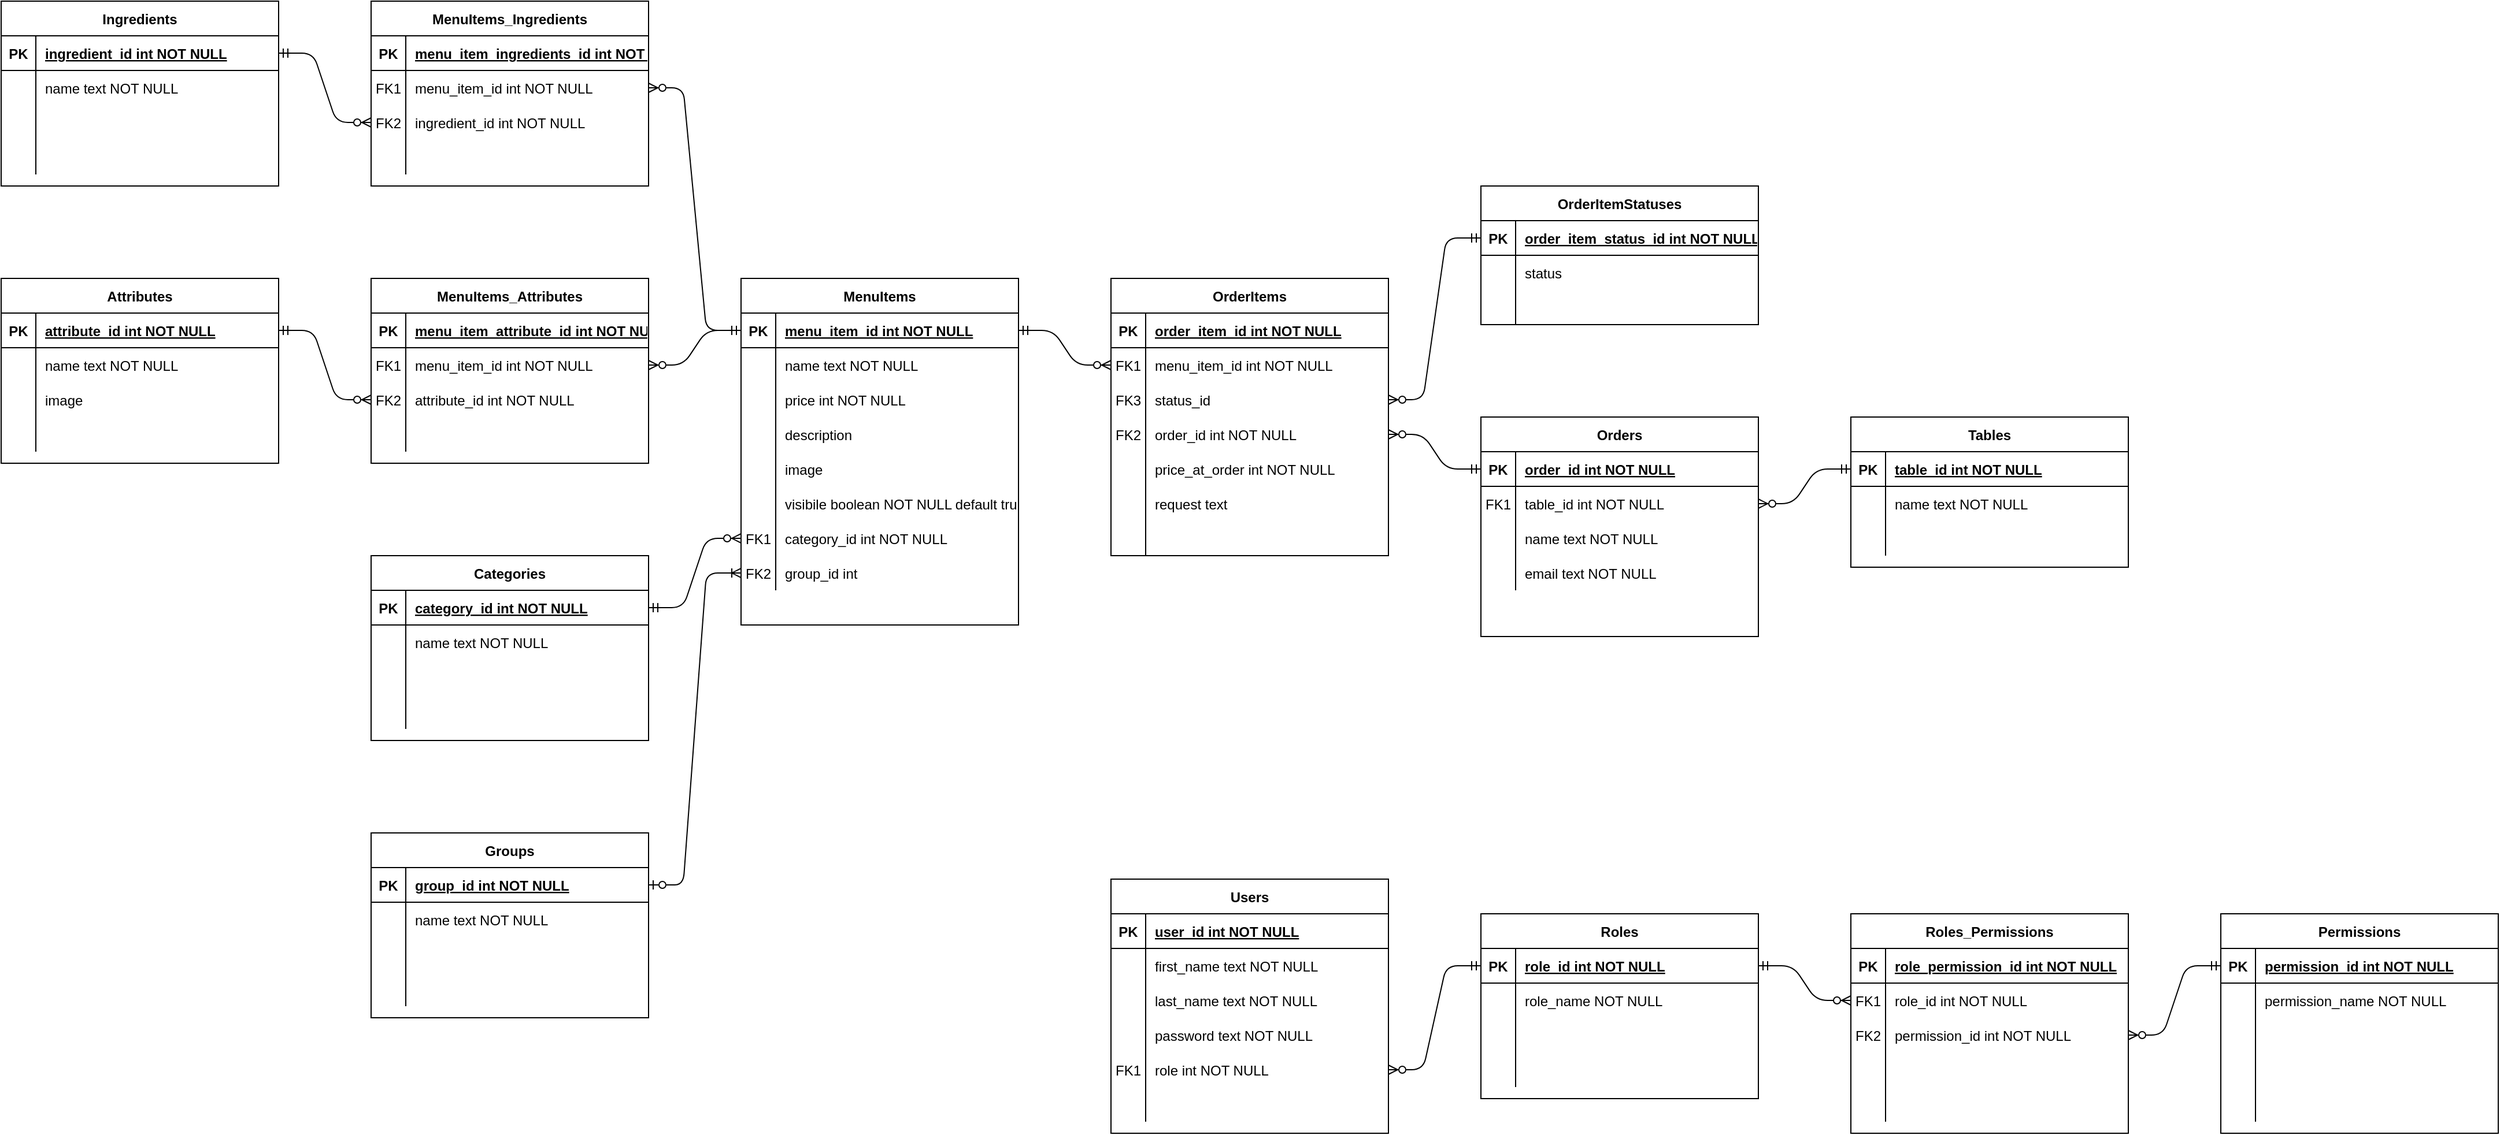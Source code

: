 <mxfile version="15.4.0" type="device"><diagram id="R2lEEEUBdFMjLlhIrx00" name="Page-1"><mxGraphModel dx="1527" dy="1614" grid="1" gridSize="10" guides="1" tooltips="1" connect="1" arrows="1" fold="1" page="1" pageScale="1" pageWidth="827" pageHeight="1169" math="0" shadow="0" extFonts="Permanent Marker^https://fonts.googleapis.com/css?family=Permanent+Marker"><root><mxCell id="0"/><mxCell id="1" parent="0"/><mxCell id="C-vyLk0tnHw3VtMMgP7b-2" value="Orders" style="shape=table;startSize=30;container=1;collapsible=1;childLayout=tableLayout;fixedRows=1;rowLines=0;fontStyle=1;align=center;resizeLast=1;" parent="1" vertex="1"><mxGeometry x="1360" y="440" width="240" height="190" as="geometry"/></mxCell><mxCell id="C-vyLk0tnHw3VtMMgP7b-3" value="" style="shape=partialRectangle;collapsible=0;dropTarget=0;pointerEvents=0;fillColor=none;points=[[0,0.5],[1,0.5]];portConstraint=eastwest;top=0;left=0;right=0;bottom=1;" parent="C-vyLk0tnHw3VtMMgP7b-2" vertex="1"><mxGeometry y="30" width="240" height="30" as="geometry"/></mxCell><mxCell id="C-vyLk0tnHw3VtMMgP7b-4" value="PK" style="shape=partialRectangle;overflow=hidden;connectable=0;fillColor=none;top=0;left=0;bottom=0;right=0;fontStyle=1;" parent="C-vyLk0tnHw3VtMMgP7b-3" vertex="1"><mxGeometry width="30" height="30" as="geometry"><mxRectangle width="30" height="30" as="alternateBounds"/></mxGeometry></mxCell><mxCell id="C-vyLk0tnHw3VtMMgP7b-5" value="order_id int NOT NULL " style="shape=partialRectangle;overflow=hidden;connectable=0;fillColor=none;top=0;left=0;bottom=0;right=0;align=left;spacingLeft=6;fontStyle=5;" parent="C-vyLk0tnHw3VtMMgP7b-3" vertex="1"><mxGeometry x="30" width="210" height="30" as="geometry"><mxRectangle width="210" height="30" as="alternateBounds"/></mxGeometry></mxCell><mxCell id="cEDRFsdrlJiYOu_tqpBT-16" value="" style="shape=partialRectangle;collapsible=0;dropTarget=0;pointerEvents=0;fillColor=none;points=[[0,0.5],[1,0.5]];portConstraint=eastwest;top=0;left=0;right=0;bottom=0;" vertex="1" parent="C-vyLk0tnHw3VtMMgP7b-2"><mxGeometry y="60" width="240" height="30" as="geometry"/></mxCell><mxCell id="cEDRFsdrlJiYOu_tqpBT-17" value="FK1" style="shape=partialRectangle;overflow=hidden;connectable=0;fillColor=none;top=0;left=0;bottom=0;right=0;" vertex="1" parent="cEDRFsdrlJiYOu_tqpBT-16"><mxGeometry width="30" height="30" as="geometry"><mxRectangle width="30" height="30" as="alternateBounds"/></mxGeometry></mxCell><mxCell id="cEDRFsdrlJiYOu_tqpBT-18" value="table_id int NOT NULL" style="shape=partialRectangle;overflow=hidden;connectable=0;fillColor=none;top=0;left=0;bottom=0;right=0;align=left;spacingLeft=6;" vertex="1" parent="cEDRFsdrlJiYOu_tqpBT-16"><mxGeometry x="30" width="210" height="30" as="geometry"><mxRectangle width="210" height="30" as="alternateBounds"/></mxGeometry></mxCell><mxCell id="C-vyLk0tnHw3VtMMgP7b-6" value="" style="shape=partialRectangle;collapsible=0;dropTarget=0;pointerEvents=0;fillColor=none;points=[[0,0.5],[1,0.5]];portConstraint=eastwest;top=0;left=0;right=0;bottom=0;" parent="C-vyLk0tnHw3VtMMgP7b-2" vertex="1"><mxGeometry y="90" width="240" height="30" as="geometry"/></mxCell><mxCell id="C-vyLk0tnHw3VtMMgP7b-7" value="" style="shape=partialRectangle;overflow=hidden;connectable=0;fillColor=none;top=0;left=0;bottom=0;right=0;" parent="C-vyLk0tnHw3VtMMgP7b-6" vertex="1"><mxGeometry width="30" height="30" as="geometry"><mxRectangle width="30" height="30" as="alternateBounds"/></mxGeometry></mxCell><mxCell id="C-vyLk0tnHw3VtMMgP7b-8" value="name text NOT NULL" style="shape=partialRectangle;overflow=hidden;connectable=0;fillColor=none;top=0;left=0;bottom=0;right=0;align=left;spacingLeft=6;" parent="C-vyLk0tnHw3VtMMgP7b-6" vertex="1"><mxGeometry x="30" width="210" height="30" as="geometry"><mxRectangle width="210" height="30" as="alternateBounds"/></mxGeometry></mxCell><mxCell id="cEDRFsdrlJiYOu_tqpBT-345" value="" style="shape=partialRectangle;collapsible=0;dropTarget=0;pointerEvents=0;fillColor=none;points=[[0,0.5],[1,0.5]];portConstraint=eastwest;top=0;left=0;right=0;bottom=0;" vertex="1" parent="C-vyLk0tnHw3VtMMgP7b-2"><mxGeometry y="120" width="240" height="30" as="geometry"/></mxCell><mxCell id="cEDRFsdrlJiYOu_tqpBT-346" value="" style="shape=partialRectangle;overflow=hidden;connectable=0;fillColor=none;top=0;left=0;bottom=0;right=0;" vertex="1" parent="cEDRFsdrlJiYOu_tqpBT-345"><mxGeometry width="30" height="30" as="geometry"><mxRectangle width="30" height="30" as="alternateBounds"/></mxGeometry></mxCell><mxCell id="cEDRFsdrlJiYOu_tqpBT-347" value="email text NOT NULL" style="shape=partialRectangle;overflow=hidden;connectable=0;fillColor=none;top=0;left=0;bottom=0;right=0;align=left;spacingLeft=6;" vertex="1" parent="cEDRFsdrlJiYOu_tqpBT-345"><mxGeometry x="30" width="210" height="30" as="geometry"><mxRectangle width="210" height="30" as="alternateBounds"/></mxGeometry></mxCell><mxCell id="C-vyLk0tnHw3VtMMgP7b-13" value="MenuItems" style="shape=table;startSize=30;container=1;collapsible=1;childLayout=tableLayout;fixedRows=1;rowLines=0;fontStyle=1;align=center;resizeLast=1;" parent="1" vertex="1"><mxGeometry x="720" y="320" width="240" height="300" as="geometry"/></mxCell><mxCell id="C-vyLk0tnHw3VtMMgP7b-14" value="" style="shape=partialRectangle;collapsible=0;dropTarget=0;pointerEvents=0;fillColor=none;points=[[0,0.5],[1,0.5]];portConstraint=eastwest;top=0;left=0;right=0;bottom=1;" parent="C-vyLk0tnHw3VtMMgP7b-13" vertex="1"><mxGeometry y="30" width="240" height="30" as="geometry"/></mxCell><mxCell id="C-vyLk0tnHw3VtMMgP7b-15" value="PK" style="shape=partialRectangle;overflow=hidden;connectable=0;fillColor=none;top=0;left=0;bottom=0;right=0;fontStyle=1;" parent="C-vyLk0tnHw3VtMMgP7b-14" vertex="1"><mxGeometry width="30" height="30" as="geometry"><mxRectangle width="30" height="30" as="alternateBounds"/></mxGeometry></mxCell><mxCell id="C-vyLk0tnHw3VtMMgP7b-16" value="menu_item_id int NOT NULL " style="shape=partialRectangle;overflow=hidden;connectable=0;fillColor=none;top=0;left=0;bottom=0;right=0;align=left;spacingLeft=6;fontStyle=5;" parent="C-vyLk0tnHw3VtMMgP7b-14" vertex="1"><mxGeometry x="30" width="210" height="30" as="geometry"><mxRectangle width="210" height="30" as="alternateBounds"/></mxGeometry></mxCell><mxCell id="cEDRFsdrlJiYOu_tqpBT-213" value="" style="shape=partialRectangle;collapsible=0;dropTarget=0;pointerEvents=0;fillColor=none;points=[[0,0.5],[1,0.5]];portConstraint=eastwest;top=0;left=0;right=0;bottom=0;" vertex="1" parent="C-vyLk0tnHw3VtMMgP7b-13"><mxGeometry y="60" width="240" height="30" as="geometry"/></mxCell><mxCell id="cEDRFsdrlJiYOu_tqpBT-214" value="" style="shape=partialRectangle;overflow=hidden;connectable=0;fillColor=none;top=0;left=0;bottom=0;right=0;" vertex="1" parent="cEDRFsdrlJiYOu_tqpBT-213"><mxGeometry width="30" height="30" as="geometry"><mxRectangle width="30" height="30" as="alternateBounds"/></mxGeometry></mxCell><mxCell id="cEDRFsdrlJiYOu_tqpBT-215" value="name text NOT NULL" style="shape=partialRectangle;overflow=hidden;connectable=0;fillColor=none;top=0;left=0;bottom=0;right=0;align=left;spacingLeft=6;" vertex="1" parent="cEDRFsdrlJiYOu_tqpBT-213"><mxGeometry x="30" width="210" height="30" as="geometry"><mxRectangle width="210" height="30" as="alternateBounds"/></mxGeometry></mxCell><mxCell id="cEDRFsdrlJiYOu_tqpBT-1" value="" style="shape=partialRectangle;collapsible=0;dropTarget=0;pointerEvents=0;fillColor=none;points=[[0,0.5],[1,0.5]];portConstraint=eastwest;top=0;left=0;right=0;bottom=0;" vertex="1" parent="C-vyLk0tnHw3VtMMgP7b-13"><mxGeometry y="90" width="240" height="30" as="geometry"/></mxCell><mxCell id="cEDRFsdrlJiYOu_tqpBT-2" value="" style="shape=partialRectangle;overflow=hidden;connectable=0;fillColor=none;top=0;left=0;bottom=0;right=0;" vertex="1" parent="cEDRFsdrlJiYOu_tqpBT-1"><mxGeometry width="30" height="30" as="geometry"><mxRectangle width="30" height="30" as="alternateBounds"/></mxGeometry></mxCell><mxCell id="cEDRFsdrlJiYOu_tqpBT-3" value="price int NOT NULL" style="shape=partialRectangle;overflow=hidden;connectable=0;fillColor=none;top=0;left=0;bottom=0;right=0;align=left;spacingLeft=6;" vertex="1" parent="cEDRFsdrlJiYOu_tqpBT-1"><mxGeometry x="30" width="210" height="30" as="geometry"><mxRectangle width="210" height="30" as="alternateBounds"/></mxGeometry></mxCell><mxCell id="cEDRFsdrlJiYOu_tqpBT-4" value="" style="shape=partialRectangle;collapsible=0;dropTarget=0;pointerEvents=0;fillColor=none;points=[[0,0.5],[1,0.5]];portConstraint=eastwest;top=0;left=0;right=0;bottom=0;" vertex="1" parent="C-vyLk0tnHw3VtMMgP7b-13"><mxGeometry y="120" width="240" height="30" as="geometry"/></mxCell><mxCell id="cEDRFsdrlJiYOu_tqpBT-5" value="" style="shape=partialRectangle;overflow=hidden;connectable=0;fillColor=none;top=0;left=0;bottom=0;right=0;" vertex="1" parent="cEDRFsdrlJiYOu_tqpBT-4"><mxGeometry width="30" height="30" as="geometry"><mxRectangle width="30" height="30" as="alternateBounds"/></mxGeometry></mxCell><mxCell id="cEDRFsdrlJiYOu_tqpBT-6" value="description" style="shape=partialRectangle;overflow=hidden;connectable=0;fillColor=none;top=0;left=0;bottom=0;right=0;align=left;spacingLeft=6;" vertex="1" parent="cEDRFsdrlJiYOu_tqpBT-4"><mxGeometry x="30" width="210" height="30" as="geometry"><mxRectangle width="210" height="30" as="alternateBounds"/></mxGeometry></mxCell><mxCell id="cEDRFsdrlJiYOu_tqpBT-145" value="" style="shape=partialRectangle;collapsible=0;dropTarget=0;pointerEvents=0;fillColor=none;points=[[0,0.5],[1,0.5]];portConstraint=eastwest;top=0;left=0;right=0;bottom=0;" vertex="1" parent="C-vyLk0tnHw3VtMMgP7b-13"><mxGeometry y="150" width="240" height="30" as="geometry"/></mxCell><mxCell id="cEDRFsdrlJiYOu_tqpBT-146" value="" style="shape=partialRectangle;overflow=hidden;connectable=0;fillColor=none;top=0;left=0;bottom=0;right=0;" vertex="1" parent="cEDRFsdrlJiYOu_tqpBT-145"><mxGeometry width="30" height="30" as="geometry"><mxRectangle width="30" height="30" as="alternateBounds"/></mxGeometry></mxCell><mxCell id="cEDRFsdrlJiYOu_tqpBT-147" value="image" style="shape=partialRectangle;overflow=hidden;connectable=0;fillColor=none;top=0;left=0;bottom=0;right=0;align=left;spacingLeft=6;" vertex="1" parent="cEDRFsdrlJiYOu_tqpBT-145"><mxGeometry x="30" width="210" height="30" as="geometry"><mxRectangle width="210" height="30" as="alternateBounds"/></mxGeometry></mxCell><mxCell id="cEDRFsdrlJiYOu_tqpBT-230" value="" style="shape=partialRectangle;collapsible=0;dropTarget=0;pointerEvents=0;fillColor=none;points=[[0,0.5],[1,0.5]];portConstraint=eastwest;top=0;left=0;right=0;bottom=0;" vertex="1" parent="C-vyLk0tnHw3VtMMgP7b-13"><mxGeometry y="180" width="240" height="30" as="geometry"/></mxCell><mxCell id="cEDRFsdrlJiYOu_tqpBT-231" value="" style="shape=partialRectangle;overflow=hidden;connectable=0;fillColor=none;top=0;left=0;bottom=0;right=0;" vertex="1" parent="cEDRFsdrlJiYOu_tqpBT-230"><mxGeometry width="30" height="30" as="geometry"><mxRectangle width="30" height="30" as="alternateBounds"/></mxGeometry></mxCell><mxCell id="cEDRFsdrlJiYOu_tqpBT-232" value="visibile boolean NOT NULL default true" style="shape=partialRectangle;overflow=hidden;connectable=0;fillColor=none;top=0;left=0;bottom=0;right=0;align=left;spacingLeft=6;" vertex="1" parent="cEDRFsdrlJiYOu_tqpBT-230"><mxGeometry x="30" width="210" height="30" as="geometry"><mxRectangle width="210" height="30" as="alternateBounds"/></mxGeometry></mxCell><mxCell id="C-vyLk0tnHw3VtMMgP7b-20" value="" style="shape=partialRectangle;collapsible=0;dropTarget=0;pointerEvents=0;fillColor=none;points=[[0,0.5],[1,0.5]];portConstraint=eastwest;top=0;left=0;right=0;bottom=0;" parent="C-vyLk0tnHw3VtMMgP7b-13" vertex="1"><mxGeometry y="210" width="240" height="30" as="geometry"/></mxCell><mxCell id="C-vyLk0tnHw3VtMMgP7b-21" value="FK1" style="shape=partialRectangle;overflow=hidden;connectable=0;fillColor=none;top=0;left=0;bottom=0;right=0;" parent="C-vyLk0tnHw3VtMMgP7b-20" vertex="1"><mxGeometry width="30" height="30" as="geometry"><mxRectangle width="30" height="30" as="alternateBounds"/></mxGeometry></mxCell><mxCell id="C-vyLk0tnHw3VtMMgP7b-22" value="category_id int NOT NULL" style="shape=partialRectangle;overflow=hidden;connectable=0;fillColor=none;top=0;left=0;bottom=0;right=0;align=left;spacingLeft=6;" parent="C-vyLk0tnHw3VtMMgP7b-20" vertex="1"><mxGeometry x="30" width="210" height="30" as="geometry"><mxRectangle width="210" height="30" as="alternateBounds"/></mxGeometry></mxCell><mxCell id="cEDRFsdrlJiYOu_tqpBT-261" value="" style="shape=partialRectangle;collapsible=0;dropTarget=0;pointerEvents=0;fillColor=none;points=[[0,0.5],[1,0.5]];portConstraint=eastwest;top=0;left=0;right=0;bottom=0;" vertex="1" parent="C-vyLk0tnHw3VtMMgP7b-13"><mxGeometry y="240" width="240" height="30" as="geometry"/></mxCell><mxCell id="cEDRFsdrlJiYOu_tqpBT-262" value="FK2" style="shape=partialRectangle;overflow=hidden;connectable=0;fillColor=none;top=0;left=0;bottom=0;right=0;" vertex="1" parent="cEDRFsdrlJiYOu_tqpBT-261"><mxGeometry width="30" height="30" as="geometry"><mxRectangle width="30" height="30" as="alternateBounds"/></mxGeometry></mxCell><mxCell id="cEDRFsdrlJiYOu_tqpBT-263" value="group_id int" style="shape=partialRectangle;overflow=hidden;connectable=0;fillColor=none;top=0;left=0;bottom=0;right=0;align=left;spacingLeft=6;" vertex="1" parent="cEDRFsdrlJiYOu_tqpBT-261"><mxGeometry x="30" width="210" height="30" as="geometry"><mxRectangle width="210" height="30" as="alternateBounds"/></mxGeometry></mxCell><mxCell id="C-vyLk0tnHw3VtMMgP7b-23" value="Users" style="shape=table;startSize=30;container=1;collapsible=1;childLayout=tableLayout;fixedRows=1;rowLines=0;fontStyle=1;align=center;resizeLast=1;" parent="1" vertex="1"><mxGeometry x="1040" y="840" width="240" height="220" as="geometry"/></mxCell><mxCell id="C-vyLk0tnHw3VtMMgP7b-24" value="" style="shape=partialRectangle;collapsible=0;dropTarget=0;pointerEvents=0;fillColor=none;points=[[0,0.5],[1,0.5]];portConstraint=eastwest;top=0;left=0;right=0;bottom=1;" parent="C-vyLk0tnHw3VtMMgP7b-23" vertex="1"><mxGeometry y="30" width="240" height="30" as="geometry"/></mxCell><mxCell id="C-vyLk0tnHw3VtMMgP7b-25" value="PK" style="shape=partialRectangle;overflow=hidden;connectable=0;fillColor=none;top=0;left=0;bottom=0;right=0;fontStyle=1;" parent="C-vyLk0tnHw3VtMMgP7b-24" vertex="1"><mxGeometry width="30" height="30" as="geometry"><mxRectangle width="30" height="30" as="alternateBounds"/></mxGeometry></mxCell><mxCell id="C-vyLk0tnHw3VtMMgP7b-26" value="user_id int NOT NULL " style="shape=partialRectangle;overflow=hidden;connectable=0;fillColor=none;top=0;left=0;bottom=0;right=0;align=left;spacingLeft=6;fontStyle=5;" parent="C-vyLk0tnHw3VtMMgP7b-24" vertex="1"><mxGeometry x="30" width="210" height="30" as="geometry"><mxRectangle width="210" height="30" as="alternateBounds"/></mxGeometry></mxCell><mxCell id="C-vyLk0tnHw3VtMMgP7b-27" value="" style="shape=partialRectangle;collapsible=0;dropTarget=0;pointerEvents=0;fillColor=none;points=[[0,0.5],[1,0.5]];portConstraint=eastwest;top=0;left=0;right=0;bottom=0;" parent="C-vyLk0tnHw3VtMMgP7b-23" vertex="1"><mxGeometry y="60" width="240" height="30" as="geometry"/></mxCell><mxCell id="C-vyLk0tnHw3VtMMgP7b-28" value="" style="shape=partialRectangle;overflow=hidden;connectable=0;fillColor=none;top=0;left=0;bottom=0;right=0;" parent="C-vyLk0tnHw3VtMMgP7b-27" vertex="1"><mxGeometry width="30" height="30" as="geometry"><mxRectangle width="30" height="30" as="alternateBounds"/></mxGeometry></mxCell><mxCell id="C-vyLk0tnHw3VtMMgP7b-29" value="first_name text NOT NULL" style="shape=partialRectangle;overflow=hidden;connectable=0;fillColor=none;top=0;left=0;bottom=0;right=0;align=left;spacingLeft=6;" parent="C-vyLk0tnHw3VtMMgP7b-27" vertex="1"><mxGeometry x="30" width="210" height="30" as="geometry"><mxRectangle width="210" height="30" as="alternateBounds"/></mxGeometry></mxCell><mxCell id="cEDRFsdrlJiYOu_tqpBT-7" value="" style="shape=partialRectangle;collapsible=0;dropTarget=0;pointerEvents=0;fillColor=none;points=[[0,0.5],[1,0.5]];portConstraint=eastwest;top=0;left=0;right=0;bottom=0;" vertex="1" parent="C-vyLk0tnHw3VtMMgP7b-23"><mxGeometry y="90" width="240" height="30" as="geometry"/></mxCell><mxCell id="cEDRFsdrlJiYOu_tqpBT-8" value="" style="shape=partialRectangle;overflow=hidden;connectable=0;fillColor=none;top=0;left=0;bottom=0;right=0;" vertex="1" parent="cEDRFsdrlJiYOu_tqpBT-7"><mxGeometry width="30" height="30" as="geometry"><mxRectangle width="30" height="30" as="alternateBounds"/></mxGeometry></mxCell><mxCell id="cEDRFsdrlJiYOu_tqpBT-9" value="last_name text NOT NULL" style="shape=partialRectangle;overflow=hidden;connectable=0;fillColor=none;top=0;left=0;bottom=0;right=0;align=left;spacingLeft=6;" vertex="1" parent="cEDRFsdrlJiYOu_tqpBT-7"><mxGeometry x="30" width="210" height="30" as="geometry"><mxRectangle width="210" height="30" as="alternateBounds"/></mxGeometry></mxCell><mxCell id="cEDRFsdrlJiYOu_tqpBT-348" value="" style="shape=partialRectangle;collapsible=0;dropTarget=0;pointerEvents=0;fillColor=none;points=[[0,0.5],[1,0.5]];portConstraint=eastwest;top=0;left=0;right=0;bottom=0;" vertex="1" parent="C-vyLk0tnHw3VtMMgP7b-23"><mxGeometry y="120" width="240" height="30" as="geometry"/></mxCell><mxCell id="cEDRFsdrlJiYOu_tqpBT-349" value="" style="shape=partialRectangle;overflow=hidden;connectable=0;fillColor=none;top=0;left=0;bottom=0;right=0;" vertex="1" parent="cEDRFsdrlJiYOu_tqpBT-348"><mxGeometry width="30" height="30" as="geometry"><mxRectangle width="30" height="30" as="alternateBounds"/></mxGeometry></mxCell><mxCell id="cEDRFsdrlJiYOu_tqpBT-350" value="password text NOT NULL" style="shape=partialRectangle;overflow=hidden;connectable=0;fillColor=none;top=0;left=0;bottom=0;right=0;align=left;spacingLeft=6;" vertex="1" parent="cEDRFsdrlJiYOu_tqpBT-348"><mxGeometry x="30" width="210" height="30" as="geometry"><mxRectangle width="210" height="30" as="alternateBounds"/></mxGeometry></mxCell><mxCell id="cEDRFsdrlJiYOu_tqpBT-10" value="" style="shape=partialRectangle;collapsible=0;dropTarget=0;pointerEvents=0;fillColor=none;points=[[0,0.5],[1,0.5]];portConstraint=eastwest;top=0;left=0;right=0;bottom=0;" vertex="1" parent="C-vyLk0tnHw3VtMMgP7b-23"><mxGeometry y="150" width="240" height="30" as="geometry"/></mxCell><mxCell id="cEDRFsdrlJiYOu_tqpBT-11" value="FK1" style="shape=partialRectangle;overflow=hidden;connectable=0;fillColor=none;top=0;left=0;bottom=0;right=0;" vertex="1" parent="cEDRFsdrlJiYOu_tqpBT-10"><mxGeometry width="30" height="30" as="geometry"><mxRectangle width="30" height="30" as="alternateBounds"/></mxGeometry></mxCell><mxCell id="cEDRFsdrlJiYOu_tqpBT-12" value="role int NOT NULL" style="shape=partialRectangle;overflow=hidden;connectable=0;fillColor=none;top=0;left=0;bottom=0;right=0;align=left;spacingLeft=6;" vertex="1" parent="cEDRFsdrlJiYOu_tqpBT-10"><mxGeometry x="30" width="210" height="30" as="geometry"><mxRectangle width="210" height="30" as="alternateBounds"/></mxGeometry></mxCell><mxCell id="cEDRFsdrlJiYOu_tqpBT-13" value="" style="shape=partialRectangle;collapsible=0;dropTarget=0;pointerEvents=0;fillColor=none;points=[[0,0.5],[1,0.5]];portConstraint=eastwest;top=0;left=0;right=0;bottom=0;" vertex="1" parent="C-vyLk0tnHw3VtMMgP7b-23"><mxGeometry y="180" width="240" height="30" as="geometry"/></mxCell><mxCell id="cEDRFsdrlJiYOu_tqpBT-14" value="" style="shape=partialRectangle;overflow=hidden;connectable=0;fillColor=none;top=0;left=0;bottom=0;right=0;" vertex="1" parent="cEDRFsdrlJiYOu_tqpBT-13"><mxGeometry width="30" height="30" as="geometry"><mxRectangle width="30" height="30" as="alternateBounds"/></mxGeometry></mxCell><mxCell id="cEDRFsdrlJiYOu_tqpBT-15" value="" style="shape=partialRectangle;overflow=hidden;connectable=0;fillColor=none;top=0;left=0;bottom=0;right=0;align=left;spacingLeft=6;" vertex="1" parent="cEDRFsdrlJiYOu_tqpBT-13"><mxGeometry x="30" width="210" height="30" as="geometry"><mxRectangle width="210" height="30" as="alternateBounds"/></mxGeometry></mxCell><mxCell id="cEDRFsdrlJiYOu_tqpBT-25" value="Roles" style="shape=table;startSize=30;container=1;collapsible=1;childLayout=tableLayout;fixedRows=1;rowLines=0;fontStyle=1;align=center;resizeLast=1;" vertex="1" parent="1"><mxGeometry x="1360" y="870" width="240" height="160" as="geometry"/></mxCell><mxCell id="cEDRFsdrlJiYOu_tqpBT-26" value="" style="shape=partialRectangle;collapsible=0;dropTarget=0;pointerEvents=0;fillColor=none;points=[[0,0.5],[1,0.5]];portConstraint=eastwest;top=0;left=0;right=0;bottom=1;" vertex="1" parent="cEDRFsdrlJiYOu_tqpBT-25"><mxGeometry y="30" width="240" height="30" as="geometry"/></mxCell><mxCell id="cEDRFsdrlJiYOu_tqpBT-27" value="PK" style="shape=partialRectangle;overflow=hidden;connectable=0;fillColor=none;top=0;left=0;bottom=0;right=0;fontStyle=1;" vertex="1" parent="cEDRFsdrlJiYOu_tqpBT-26"><mxGeometry width="30" height="30" as="geometry"><mxRectangle width="30" height="30" as="alternateBounds"/></mxGeometry></mxCell><mxCell id="cEDRFsdrlJiYOu_tqpBT-28" value="role_id int NOT NULL " style="shape=partialRectangle;overflow=hidden;connectable=0;fillColor=none;top=0;left=0;bottom=0;right=0;align=left;spacingLeft=6;fontStyle=5;" vertex="1" parent="cEDRFsdrlJiYOu_tqpBT-26"><mxGeometry x="30" width="210" height="30" as="geometry"><mxRectangle width="210" height="30" as="alternateBounds"/></mxGeometry></mxCell><mxCell id="cEDRFsdrlJiYOu_tqpBT-29" value="" style="shape=partialRectangle;collapsible=0;dropTarget=0;pointerEvents=0;fillColor=none;points=[[0,0.5],[1,0.5]];portConstraint=eastwest;top=0;left=0;right=0;bottom=0;" vertex="1" parent="cEDRFsdrlJiYOu_tqpBT-25"><mxGeometry y="60" width="240" height="30" as="geometry"/></mxCell><mxCell id="cEDRFsdrlJiYOu_tqpBT-30" value="" style="shape=partialRectangle;overflow=hidden;connectable=0;fillColor=none;top=0;left=0;bottom=0;right=0;" vertex="1" parent="cEDRFsdrlJiYOu_tqpBT-29"><mxGeometry width="30" height="30" as="geometry"><mxRectangle width="30" height="30" as="alternateBounds"/></mxGeometry></mxCell><mxCell id="cEDRFsdrlJiYOu_tqpBT-31" value="role_name NOT NULL" style="shape=partialRectangle;overflow=hidden;connectable=0;fillColor=none;top=0;left=0;bottom=0;right=0;align=left;spacingLeft=6;" vertex="1" parent="cEDRFsdrlJiYOu_tqpBT-29"><mxGeometry x="30" width="210" height="30" as="geometry"><mxRectangle width="210" height="30" as="alternateBounds"/></mxGeometry></mxCell><mxCell id="cEDRFsdrlJiYOu_tqpBT-35" value="" style="shape=partialRectangle;collapsible=0;dropTarget=0;pointerEvents=0;fillColor=none;points=[[0,0.5],[1,0.5]];portConstraint=eastwest;top=0;left=0;right=0;bottom=0;" vertex="1" parent="cEDRFsdrlJiYOu_tqpBT-25"><mxGeometry y="90" width="240" height="30" as="geometry"/></mxCell><mxCell id="cEDRFsdrlJiYOu_tqpBT-36" value="" style="shape=partialRectangle;overflow=hidden;connectable=0;fillColor=none;top=0;left=0;bottom=0;right=0;" vertex="1" parent="cEDRFsdrlJiYOu_tqpBT-35"><mxGeometry width="30" height="30" as="geometry"><mxRectangle width="30" height="30" as="alternateBounds"/></mxGeometry></mxCell><mxCell id="cEDRFsdrlJiYOu_tqpBT-37" value="" style="shape=partialRectangle;overflow=hidden;connectable=0;fillColor=none;top=0;left=0;bottom=0;right=0;align=left;spacingLeft=6;" vertex="1" parent="cEDRFsdrlJiYOu_tqpBT-35"><mxGeometry x="30" width="210" height="30" as="geometry"><mxRectangle width="210" height="30" as="alternateBounds"/></mxGeometry></mxCell><mxCell id="cEDRFsdrlJiYOu_tqpBT-38" value="" style="shape=partialRectangle;collapsible=0;dropTarget=0;pointerEvents=0;fillColor=none;points=[[0,0.5],[1,0.5]];portConstraint=eastwest;top=0;left=0;right=0;bottom=0;" vertex="1" parent="cEDRFsdrlJiYOu_tqpBT-25"><mxGeometry y="120" width="240" height="30" as="geometry"/></mxCell><mxCell id="cEDRFsdrlJiYOu_tqpBT-39" value="" style="shape=partialRectangle;overflow=hidden;connectable=0;fillColor=none;top=0;left=0;bottom=0;right=0;" vertex="1" parent="cEDRFsdrlJiYOu_tqpBT-38"><mxGeometry width="30" height="30" as="geometry"><mxRectangle width="30" height="30" as="alternateBounds"/></mxGeometry></mxCell><mxCell id="cEDRFsdrlJiYOu_tqpBT-40" value="" style="shape=partialRectangle;overflow=hidden;connectable=0;fillColor=none;top=0;left=0;bottom=0;right=0;align=left;spacingLeft=6;" vertex="1" parent="cEDRFsdrlJiYOu_tqpBT-38"><mxGeometry x="30" width="210" height="30" as="geometry"><mxRectangle width="210" height="30" as="alternateBounds"/></mxGeometry></mxCell><mxCell id="cEDRFsdrlJiYOu_tqpBT-41" value="" style="edgeStyle=entityRelationEdgeStyle;fontSize=12;html=1;endArrow=ERzeroToMany;startArrow=ERmandOne;rounded=1;exitX=0;exitY=0.5;exitDx=0;exitDy=0;" edge="1" parent="1" source="cEDRFsdrlJiYOu_tqpBT-26" target="cEDRFsdrlJiYOu_tqpBT-10"><mxGeometry width="100" height="100" relative="1" as="geometry"><mxPoint x="1270" y="965" as="sourcePoint"/><mxPoint x="1370" y="865" as="targetPoint"/></mxGeometry></mxCell><mxCell id="cEDRFsdrlJiYOu_tqpBT-42" value="OrderItems" style="shape=table;startSize=30;container=1;collapsible=1;childLayout=tableLayout;fixedRows=1;rowLines=0;fontStyle=1;align=center;resizeLast=1;" vertex="1" parent="1"><mxGeometry x="1040" y="320" width="240" height="240" as="geometry"/></mxCell><mxCell id="cEDRFsdrlJiYOu_tqpBT-43" value="" style="shape=partialRectangle;collapsible=0;dropTarget=0;pointerEvents=0;fillColor=none;points=[[0,0.5],[1,0.5]];portConstraint=eastwest;top=0;left=0;right=0;bottom=1;" vertex="1" parent="cEDRFsdrlJiYOu_tqpBT-42"><mxGeometry y="30" width="240" height="30" as="geometry"/></mxCell><mxCell id="cEDRFsdrlJiYOu_tqpBT-44" value="PK" style="shape=partialRectangle;overflow=hidden;connectable=0;fillColor=none;top=0;left=0;bottom=0;right=0;fontStyle=1;" vertex="1" parent="cEDRFsdrlJiYOu_tqpBT-43"><mxGeometry width="30" height="30" as="geometry"><mxRectangle width="30" height="30" as="alternateBounds"/></mxGeometry></mxCell><mxCell id="cEDRFsdrlJiYOu_tqpBT-45" value="order_item_id int NOT NULL " style="shape=partialRectangle;overflow=hidden;connectable=0;fillColor=none;top=0;left=0;bottom=0;right=0;align=left;spacingLeft=6;fontStyle=5;" vertex="1" parent="cEDRFsdrlJiYOu_tqpBT-43"><mxGeometry x="30" width="210" height="30" as="geometry"><mxRectangle width="210" height="30" as="alternateBounds"/></mxGeometry></mxCell><mxCell id="cEDRFsdrlJiYOu_tqpBT-46" value="" style="shape=partialRectangle;collapsible=0;dropTarget=0;pointerEvents=0;fillColor=none;points=[[0,0.5],[1,0.5]];portConstraint=eastwest;top=0;left=0;right=0;bottom=0;" vertex="1" parent="cEDRFsdrlJiYOu_tqpBT-42"><mxGeometry y="60" width="240" height="30" as="geometry"/></mxCell><mxCell id="cEDRFsdrlJiYOu_tqpBT-47" value="FK1" style="shape=partialRectangle;overflow=hidden;connectable=0;fillColor=none;top=0;left=0;bottom=0;right=0;" vertex="1" parent="cEDRFsdrlJiYOu_tqpBT-46"><mxGeometry width="30" height="30" as="geometry"><mxRectangle width="30" height="30" as="alternateBounds"/></mxGeometry></mxCell><mxCell id="cEDRFsdrlJiYOu_tqpBT-48" value="menu_item_id int NOT NULL" style="shape=partialRectangle;overflow=hidden;connectable=0;fillColor=none;top=0;left=0;bottom=0;right=0;align=left;spacingLeft=6;" vertex="1" parent="cEDRFsdrlJiYOu_tqpBT-46"><mxGeometry x="30" width="210" height="30" as="geometry"><mxRectangle width="210" height="30" as="alternateBounds"/></mxGeometry></mxCell><mxCell id="cEDRFsdrlJiYOu_tqpBT-55" value="" style="shape=partialRectangle;collapsible=0;dropTarget=0;pointerEvents=0;fillColor=none;points=[[0,0.5],[1,0.5]];portConstraint=eastwest;top=0;left=0;right=0;bottom=0;" vertex="1" parent="cEDRFsdrlJiYOu_tqpBT-42"><mxGeometry y="90" width="240" height="30" as="geometry"/></mxCell><mxCell id="cEDRFsdrlJiYOu_tqpBT-56" value="FK3" style="shape=partialRectangle;overflow=hidden;connectable=0;fillColor=none;top=0;left=0;bottom=0;right=0;" vertex="1" parent="cEDRFsdrlJiYOu_tqpBT-55"><mxGeometry width="30" height="30" as="geometry"><mxRectangle width="30" height="30" as="alternateBounds"/></mxGeometry></mxCell><mxCell id="cEDRFsdrlJiYOu_tqpBT-57" value="status_id" style="shape=partialRectangle;overflow=hidden;connectable=0;fillColor=none;top=0;left=0;bottom=0;right=0;align=left;spacingLeft=6;" vertex="1" parent="cEDRFsdrlJiYOu_tqpBT-55"><mxGeometry x="30" width="210" height="30" as="geometry"><mxRectangle width="210" height="30" as="alternateBounds"/></mxGeometry></mxCell><mxCell id="cEDRFsdrlJiYOu_tqpBT-49" value="" style="shape=partialRectangle;collapsible=0;dropTarget=0;pointerEvents=0;fillColor=none;points=[[0,0.5],[1,0.5]];portConstraint=eastwest;top=0;left=0;right=0;bottom=0;" vertex="1" parent="cEDRFsdrlJiYOu_tqpBT-42"><mxGeometry y="120" width="240" height="30" as="geometry"/></mxCell><mxCell id="cEDRFsdrlJiYOu_tqpBT-50" value="FK2" style="shape=partialRectangle;overflow=hidden;connectable=0;fillColor=none;top=0;left=0;bottom=0;right=0;" vertex="1" parent="cEDRFsdrlJiYOu_tqpBT-49"><mxGeometry width="30" height="30" as="geometry"><mxRectangle width="30" height="30" as="alternateBounds"/></mxGeometry></mxCell><mxCell id="cEDRFsdrlJiYOu_tqpBT-51" value="order_id int NOT NULL" style="shape=partialRectangle;overflow=hidden;connectable=0;fillColor=none;top=0;left=0;bottom=0;right=0;align=left;spacingLeft=6;" vertex="1" parent="cEDRFsdrlJiYOu_tqpBT-49"><mxGeometry x="30" width="210" height="30" as="geometry"><mxRectangle width="210" height="30" as="alternateBounds"/></mxGeometry></mxCell><mxCell id="cEDRFsdrlJiYOu_tqpBT-52" value="" style="shape=partialRectangle;collapsible=0;dropTarget=0;pointerEvents=0;fillColor=none;points=[[0,0.5],[1,0.5]];portConstraint=eastwest;top=0;left=0;right=0;bottom=0;" vertex="1" parent="cEDRFsdrlJiYOu_tqpBT-42"><mxGeometry y="150" width="240" height="30" as="geometry"/></mxCell><mxCell id="cEDRFsdrlJiYOu_tqpBT-53" value="" style="shape=partialRectangle;overflow=hidden;connectable=0;fillColor=none;top=0;left=0;bottom=0;right=0;" vertex="1" parent="cEDRFsdrlJiYOu_tqpBT-52"><mxGeometry width="30" height="30" as="geometry"><mxRectangle width="30" height="30" as="alternateBounds"/></mxGeometry></mxCell><mxCell id="cEDRFsdrlJiYOu_tqpBT-54" value="price_at_order int NOT NULL" style="shape=partialRectangle;overflow=hidden;connectable=0;fillColor=none;top=0;left=0;bottom=0;right=0;align=left;spacingLeft=6;" vertex="1" parent="cEDRFsdrlJiYOu_tqpBT-52"><mxGeometry x="30" width="210" height="30" as="geometry"><mxRectangle width="210" height="30" as="alternateBounds"/></mxGeometry></mxCell><mxCell id="cEDRFsdrlJiYOu_tqpBT-63" value="" style="shape=partialRectangle;collapsible=0;dropTarget=0;pointerEvents=0;fillColor=none;points=[[0,0.5],[1,0.5]];portConstraint=eastwest;top=0;left=0;right=0;bottom=0;" vertex="1" parent="cEDRFsdrlJiYOu_tqpBT-42"><mxGeometry y="180" width="240" height="30" as="geometry"/></mxCell><mxCell id="cEDRFsdrlJiYOu_tqpBT-64" value="    " style="shape=partialRectangle;overflow=hidden;connectable=0;fillColor=none;top=0;left=0;bottom=0;right=0;" vertex="1" parent="cEDRFsdrlJiYOu_tqpBT-63"><mxGeometry width="30" height="30" as="geometry"><mxRectangle width="30" height="30" as="alternateBounds"/></mxGeometry></mxCell><mxCell id="cEDRFsdrlJiYOu_tqpBT-65" value="request text" style="shape=partialRectangle;overflow=hidden;connectable=0;fillColor=none;top=0;left=0;bottom=0;right=0;align=left;spacingLeft=6;" vertex="1" parent="cEDRFsdrlJiYOu_tqpBT-63"><mxGeometry x="30" width="210" height="30" as="geometry"><mxRectangle width="210" height="30" as="alternateBounds"/></mxGeometry></mxCell><mxCell id="cEDRFsdrlJiYOu_tqpBT-58" value="" style="shape=partialRectangle;collapsible=0;dropTarget=0;pointerEvents=0;fillColor=none;points=[[0,0.5],[1,0.5]];portConstraint=eastwest;top=0;left=0;right=0;bottom=0;" vertex="1" parent="cEDRFsdrlJiYOu_tqpBT-42"><mxGeometry y="210" width="240" height="30" as="geometry"/></mxCell><mxCell id="cEDRFsdrlJiYOu_tqpBT-59" value="" style="shape=partialRectangle;overflow=hidden;connectable=0;fillColor=none;top=0;left=0;bottom=0;right=0;" vertex="1" parent="cEDRFsdrlJiYOu_tqpBT-58"><mxGeometry width="30" height="30" as="geometry"><mxRectangle width="30" height="30" as="alternateBounds"/></mxGeometry></mxCell><mxCell id="cEDRFsdrlJiYOu_tqpBT-60" value="" style="shape=partialRectangle;overflow=hidden;connectable=0;fillColor=none;top=0;left=0;bottom=0;right=0;align=left;spacingLeft=6;" vertex="1" parent="cEDRFsdrlJiYOu_tqpBT-58"><mxGeometry x="30" width="210" height="30" as="geometry"><mxRectangle width="210" height="30" as="alternateBounds"/></mxGeometry></mxCell><mxCell id="cEDRFsdrlJiYOu_tqpBT-61" value="" style="edgeStyle=entityRelationEdgeStyle;fontSize=12;html=1;endArrow=ERzeroToMany;startArrow=ERmandOne;rounded=1;entryX=0;entryY=0.5;entryDx=0;entryDy=0;" edge="1" parent="1" source="C-vyLk0tnHw3VtMMgP7b-14" target="cEDRFsdrlJiYOu_tqpBT-46"><mxGeometry width="100" height="100" relative="1" as="geometry"><mxPoint x="1110" y="340" as="sourcePoint"/><mxPoint x="980" y="210" as="targetPoint"/></mxGeometry></mxCell><mxCell id="cEDRFsdrlJiYOu_tqpBT-62" value="" style="edgeStyle=entityRelationEdgeStyle;fontSize=12;html=1;endArrow=ERzeroToMany;startArrow=ERmandOne;rounded=1;exitX=0;exitY=0.5;exitDx=0;exitDy=0;" edge="1" parent="1" source="C-vyLk0tnHw3VtMMgP7b-3" target="cEDRFsdrlJiYOu_tqpBT-49"><mxGeometry width="100" height="100" relative="1" as="geometry"><mxPoint x="1420" y="270" as="sourcePoint"/><mxPoint x="950" y="135" as="targetPoint"/></mxGeometry></mxCell><mxCell id="cEDRFsdrlJiYOu_tqpBT-66" value="Permissions" style="shape=table;startSize=30;container=1;collapsible=1;childLayout=tableLayout;fixedRows=1;rowLines=0;fontStyle=1;align=center;resizeLast=1;" vertex="1" parent="1"><mxGeometry x="2000" y="870" width="240" height="190" as="geometry"/></mxCell><mxCell id="cEDRFsdrlJiYOu_tqpBT-67" value="" style="shape=partialRectangle;collapsible=0;dropTarget=0;pointerEvents=0;fillColor=none;points=[[0,0.5],[1,0.5]];portConstraint=eastwest;top=0;left=0;right=0;bottom=1;" vertex="1" parent="cEDRFsdrlJiYOu_tqpBT-66"><mxGeometry y="30" width="240" height="30" as="geometry"/></mxCell><mxCell id="cEDRFsdrlJiYOu_tqpBT-68" value="PK" style="shape=partialRectangle;overflow=hidden;connectable=0;fillColor=none;top=0;left=0;bottom=0;right=0;fontStyle=1;" vertex="1" parent="cEDRFsdrlJiYOu_tqpBT-67"><mxGeometry width="30" height="30" as="geometry"><mxRectangle width="30" height="30" as="alternateBounds"/></mxGeometry></mxCell><mxCell id="cEDRFsdrlJiYOu_tqpBT-69" value="permission_id int NOT NULL " style="shape=partialRectangle;overflow=hidden;connectable=0;fillColor=none;top=0;left=0;bottom=0;right=0;align=left;spacingLeft=6;fontStyle=5;" vertex="1" parent="cEDRFsdrlJiYOu_tqpBT-67"><mxGeometry x="30" width="210" height="30" as="geometry"><mxRectangle width="210" height="30" as="alternateBounds"/></mxGeometry></mxCell><mxCell id="cEDRFsdrlJiYOu_tqpBT-70" value="" style="shape=partialRectangle;collapsible=0;dropTarget=0;pointerEvents=0;fillColor=none;points=[[0,0.5],[1,0.5]];portConstraint=eastwest;top=0;left=0;right=0;bottom=0;" vertex="1" parent="cEDRFsdrlJiYOu_tqpBT-66"><mxGeometry y="60" width="240" height="30" as="geometry"/></mxCell><mxCell id="cEDRFsdrlJiYOu_tqpBT-71" value="" style="shape=partialRectangle;overflow=hidden;connectable=0;fillColor=none;top=0;left=0;bottom=0;right=0;" vertex="1" parent="cEDRFsdrlJiYOu_tqpBT-70"><mxGeometry width="30" height="30" as="geometry"><mxRectangle width="30" height="30" as="alternateBounds"/></mxGeometry></mxCell><mxCell id="cEDRFsdrlJiYOu_tqpBT-72" value="permission_name NOT NULL" style="shape=partialRectangle;overflow=hidden;connectable=0;fillColor=none;top=0;left=0;bottom=0;right=0;align=left;spacingLeft=6;" vertex="1" parent="cEDRFsdrlJiYOu_tqpBT-70"><mxGeometry x="30" width="210" height="30" as="geometry"><mxRectangle width="210" height="30" as="alternateBounds"/></mxGeometry></mxCell><mxCell id="cEDRFsdrlJiYOu_tqpBT-73" value="" style="shape=partialRectangle;collapsible=0;dropTarget=0;pointerEvents=0;fillColor=none;points=[[0,0.5],[1,0.5]];portConstraint=eastwest;top=0;left=0;right=0;bottom=0;" vertex="1" parent="cEDRFsdrlJiYOu_tqpBT-66"><mxGeometry y="90" width="240" height="30" as="geometry"/></mxCell><mxCell id="cEDRFsdrlJiYOu_tqpBT-74" value="" style="shape=partialRectangle;overflow=hidden;connectable=0;fillColor=none;top=0;left=0;bottom=0;right=0;" vertex="1" parent="cEDRFsdrlJiYOu_tqpBT-73"><mxGeometry width="30" height="30" as="geometry"><mxRectangle width="30" height="30" as="alternateBounds"/></mxGeometry></mxCell><mxCell id="cEDRFsdrlJiYOu_tqpBT-75" value="" style="shape=partialRectangle;overflow=hidden;connectable=0;fillColor=none;top=0;left=0;bottom=0;right=0;align=left;spacingLeft=6;" vertex="1" parent="cEDRFsdrlJiYOu_tqpBT-73"><mxGeometry x="30" width="210" height="30" as="geometry"><mxRectangle width="210" height="30" as="alternateBounds"/></mxGeometry></mxCell><mxCell id="cEDRFsdrlJiYOu_tqpBT-76" value="" style="shape=partialRectangle;collapsible=0;dropTarget=0;pointerEvents=0;fillColor=none;points=[[0,0.5],[1,0.5]];portConstraint=eastwest;top=0;left=0;right=0;bottom=0;" vertex="1" parent="cEDRFsdrlJiYOu_tqpBT-66"><mxGeometry y="120" width="240" height="30" as="geometry"/></mxCell><mxCell id="cEDRFsdrlJiYOu_tqpBT-77" value="" style="shape=partialRectangle;overflow=hidden;connectable=0;fillColor=none;top=0;left=0;bottom=0;right=0;" vertex="1" parent="cEDRFsdrlJiYOu_tqpBT-76"><mxGeometry width="30" height="30" as="geometry"><mxRectangle width="30" height="30" as="alternateBounds"/></mxGeometry></mxCell><mxCell id="cEDRFsdrlJiYOu_tqpBT-78" value="" style="shape=partialRectangle;overflow=hidden;connectable=0;fillColor=none;top=0;left=0;bottom=0;right=0;align=left;spacingLeft=6;" vertex="1" parent="cEDRFsdrlJiYOu_tqpBT-76"><mxGeometry x="30" width="210" height="30" as="geometry"><mxRectangle width="210" height="30" as="alternateBounds"/></mxGeometry></mxCell><mxCell id="cEDRFsdrlJiYOu_tqpBT-79" value="" style="shape=partialRectangle;collapsible=0;dropTarget=0;pointerEvents=0;fillColor=none;points=[[0,0.5],[1,0.5]];portConstraint=eastwest;top=0;left=0;right=0;bottom=0;" vertex="1" parent="cEDRFsdrlJiYOu_tqpBT-66"><mxGeometry y="150" width="240" height="30" as="geometry"/></mxCell><mxCell id="cEDRFsdrlJiYOu_tqpBT-80" value="" style="shape=partialRectangle;overflow=hidden;connectable=0;fillColor=none;top=0;left=0;bottom=0;right=0;" vertex="1" parent="cEDRFsdrlJiYOu_tqpBT-79"><mxGeometry width="30" height="30" as="geometry"><mxRectangle width="30" height="30" as="alternateBounds"/></mxGeometry></mxCell><mxCell id="cEDRFsdrlJiYOu_tqpBT-81" value="" style="shape=partialRectangle;overflow=hidden;connectable=0;fillColor=none;top=0;left=0;bottom=0;right=0;align=left;spacingLeft=6;" vertex="1" parent="cEDRFsdrlJiYOu_tqpBT-79"><mxGeometry x="30" width="210" height="30" as="geometry"><mxRectangle width="210" height="30" as="alternateBounds"/></mxGeometry></mxCell><mxCell id="cEDRFsdrlJiYOu_tqpBT-82" value="" style="edgeStyle=entityRelationEdgeStyle;fontSize=12;html=1;endArrow=ERzeroToMany;startArrow=ERmandOne;rounded=1;exitX=0;exitY=0.5;exitDx=0;exitDy=0;" edge="1" parent="1" source="cEDRFsdrlJiYOu_tqpBT-67" target="cEDRFsdrlJiYOu_tqpBT-90"><mxGeometry width="100" height="100" relative="1" as="geometry"><mxPoint x="1810" y="985" as="sourcePoint"/><mxPoint x="1930" y="885" as="targetPoint"/></mxGeometry></mxCell><mxCell id="cEDRFsdrlJiYOu_tqpBT-83" value="Roles_Permissions" style="shape=table;startSize=30;container=1;collapsible=1;childLayout=tableLayout;fixedRows=1;rowLines=0;fontStyle=1;align=center;resizeLast=1;" vertex="1" parent="1"><mxGeometry x="1680" y="870" width="240" height="190" as="geometry"/></mxCell><mxCell id="cEDRFsdrlJiYOu_tqpBT-84" value="" style="shape=partialRectangle;collapsible=0;dropTarget=0;pointerEvents=0;fillColor=none;points=[[0,0.5],[1,0.5]];portConstraint=eastwest;top=0;left=0;right=0;bottom=1;" vertex="1" parent="cEDRFsdrlJiYOu_tqpBT-83"><mxGeometry y="30" width="240" height="30" as="geometry"/></mxCell><mxCell id="cEDRFsdrlJiYOu_tqpBT-85" value="PK" style="shape=partialRectangle;overflow=hidden;connectable=0;fillColor=none;top=0;left=0;bottom=0;right=0;fontStyle=1;" vertex="1" parent="cEDRFsdrlJiYOu_tqpBT-84"><mxGeometry width="30" height="30" as="geometry"><mxRectangle width="30" height="30" as="alternateBounds"/></mxGeometry></mxCell><mxCell id="cEDRFsdrlJiYOu_tqpBT-86" value="role_permission_id int NOT NULL " style="shape=partialRectangle;overflow=hidden;connectable=0;fillColor=none;top=0;left=0;bottom=0;right=0;align=left;spacingLeft=6;fontStyle=5;" vertex="1" parent="cEDRFsdrlJiYOu_tqpBT-84"><mxGeometry x="30" width="210" height="30" as="geometry"><mxRectangle width="210" height="30" as="alternateBounds"/></mxGeometry></mxCell><mxCell id="cEDRFsdrlJiYOu_tqpBT-87" value="" style="shape=partialRectangle;collapsible=0;dropTarget=0;pointerEvents=0;fillColor=none;points=[[0,0.5],[1,0.5]];portConstraint=eastwest;top=0;left=0;right=0;bottom=0;" vertex="1" parent="cEDRFsdrlJiYOu_tqpBT-83"><mxGeometry y="60" width="240" height="30" as="geometry"/></mxCell><mxCell id="cEDRFsdrlJiYOu_tqpBT-88" value="FK1" style="shape=partialRectangle;overflow=hidden;connectable=0;fillColor=none;top=0;left=0;bottom=0;right=0;" vertex="1" parent="cEDRFsdrlJiYOu_tqpBT-87"><mxGeometry width="30" height="30" as="geometry"><mxRectangle width="30" height="30" as="alternateBounds"/></mxGeometry></mxCell><mxCell id="cEDRFsdrlJiYOu_tqpBT-89" value="role_id int NOT NULL" style="shape=partialRectangle;overflow=hidden;connectable=0;fillColor=none;top=0;left=0;bottom=0;right=0;align=left;spacingLeft=6;" vertex="1" parent="cEDRFsdrlJiYOu_tqpBT-87"><mxGeometry x="30" width="210" height="30" as="geometry"><mxRectangle width="210" height="30" as="alternateBounds"/></mxGeometry></mxCell><mxCell id="cEDRFsdrlJiYOu_tqpBT-90" value="" style="shape=partialRectangle;collapsible=0;dropTarget=0;pointerEvents=0;fillColor=none;points=[[0,0.5],[1,0.5]];portConstraint=eastwest;top=0;left=0;right=0;bottom=0;" vertex="1" parent="cEDRFsdrlJiYOu_tqpBT-83"><mxGeometry y="90" width="240" height="30" as="geometry"/></mxCell><mxCell id="cEDRFsdrlJiYOu_tqpBT-91" value="FK2" style="shape=partialRectangle;overflow=hidden;connectable=0;fillColor=none;top=0;left=0;bottom=0;right=0;" vertex="1" parent="cEDRFsdrlJiYOu_tqpBT-90"><mxGeometry width="30" height="30" as="geometry"><mxRectangle width="30" height="30" as="alternateBounds"/></mxGeometry></mxCell><mxCell id="cEDRFsdrlJiYOu_tqpBT-92" value="permission_id int NOT NULL" style="shape=partialRectangle;overflow=hidden;connectable=0;fillColor=none;top=0;left=0;bottom=0;right=0;align=left;spacingLeft=6;" vertex="1" parent="cEDRFsdrlJiYOu_tqpBT-90"><mxGeometry x="30" width="210" height="30" as="geometry"><mxRectangle width="210" height="30" as="alternateBounds"/></mxGeometry></mxCell><mxCell id="cEDRFsdrlJiYOu_tqpBT-93" value="" style="shape=partialRectangle;collapsible=0;dropTarget=0;pointerEvents=0;fillColor=none;points=[[0,0.5],[1,0.5]];portConstraint=eastwest;top=0;left=0;right=0;bottom=0;" vertex="1" parent="cEDRFsdrlJiYOu_tqpBT-83"><mxGeometry y="120" width="240" height="30" as="geometry"/></mxCell><mxCell id="cEDRFsdrlJiYOu_tqpBT-94" value="" style="shape=partialRectangle;overflow=hidden;connectable=0;fillColor=none;top=0;left=0;bottom=0;right=0;" vertex="1" parent="cEDRFsdrlJiYOu_tqpBT-93"><mxGeometry width="30" height="30" as="geometry"><mxRectangle width="30" height="30" as="alternateBounds"/></mxGeometry></mxCell><mxCell id="cEDRFsdrlJiYOu_tqpBT-95" value="" style="shape=partialRectangle;overflow=hidden;connectable=0;fillColor=none;top=0;left=0;bottom=0;right=0;align=left;spacingLeft=6;" vertex="1" parent="cEDRFsdrlJiYOu_tqpBT-93"><mxGeometry x="30" width="210" height="30" as="geometry"><mxRectangle width="210" height="30" as="alternateBounds"/></mxGeometry></mxCell><mxCell id="cEDRFsdrlJiYOu_tqpBT-96" value="" style="shape=partialRectangle;collapsible=0;dropTarget=0;pointerEvents=0;fillColor=none;points=[[0,0.5],[1,0.5]];portConstraint=eastwest;top=0;left=0;right=0;bottom=0;" vertex="1" parent="cEDRFsdrlJiYOu_tqpBT-83"><mxGeometry y="150" width="240" height="30" as="geometry"/></mxCell><mxCell id="cEDRFsdrlJiYOu_tqpBT-97" value="" style="shape=partialRectangle;overflow=hidden;connectable=0;fillColor=none;top=0;left=0;bottom=0;right=0;" vertex="1" parent="cEDRFsdrlJiYOu_tqpBT-96"><mxGeometry width="30" height="30" as="geometry"><mxRectangle width="30" height="30" as="alternateBounds"/></mxGeometry></mxCell><mxCell id="cEDRFsdrlJiYOu_tqpBT-98" value="" style="shape=partialRectangle;overflow=hidden;connectable=0;fillColor=none;top=0;left=0;bottom=0;right=0;align=left;spacingLeft=6;" vertex="1" parent="cEDRFsdrlJiYOu_tqpBT-96"><mxGeometry x="30" width="210" height="30" as="geometry"><mxRectangle width="210" height="30" as="alternateBounds"/></mxGeometry></mxCell><mxCell id="cEDRFsdrlJiYOu_tqpBT-99" value="" style="edgeStyle=entityRelationEdgeStyle;fontSize=12;html=1;endArrow=ERzeroToMany;startArrow=ERmandOne;rounded=1;entryX=0;entryY=0.5;entryDx=0;entryDy=0;exitX=1;exitY=0.5;exitDx=0;exitDy=0;" edge="1" parent="1" source="cEDRFsdrlJiYOu_tqpBT-26" target="cEDRFsdrlJiYOu_tqpBT-87"><mxGeometry width="100" height="100" relative="1" as="geometry"><mxPoint x="1610" y="580" as="sourcePoint"/><mxPoint x="1760" y="610" as="targetPoint"/></mxGeometry></mxCell><mxCell id="cEDRFsdrlJiYOu_tqpBT-100" value="Tables" style="shape=table;startSize=30;container=1;collapsible=1;childLayout=tableLayout;fixedRows=1;rowLines=0;fontStyle=1;align=center;resizeLast=1;" vertex="1" parent="1"><mxGeometry x="1680" y="440" width="240" height="130" as="geometry"/></mxCell><mxCell id="cEDRFsdrlJiYOu_tqpBT-101" value="" style="shape=partialRectangle;collapsible=0;dropTarget=0;pointerEvents=0;fillColor=none;points=[[0,0.5],[1,0.5]];portConstraint=eastwest;top=0;left=0;right=0;bottom=1;" vertex="1" parent="cEDRFsdrlJiYOu_tqpBT-100"><mxGeometry y="30" width="240" height="30" as="geometry"/></mxCell><mxCell id="cEDRFsdrlJiYOu_tqpBT-102" value="PK" style="shape=partialRectangle;overflow=hidden;connectable=0;fillColor=none;top=0;left=0;bottom=0;right=0;fontStyle=1;" vertex="1" parent="cEDRFsdrlJiYOu_tqpBT-101"><mxGeometry width="30" height="30" as="geometry"><mxRectangle width="30" height="30" as="alternateBounds"/></mxGeometry></mxCell><mxCell id="cEDRFsdrlJiYOu_tqpBT-103" value="table_id int NOT NULL " style="shape=partialRectangle;overflow=hidden;connectable=0;fillColor=none;top=0;left=0;bottom=0;right=0;align=left;spacingLeft=6;fontStyle=5;" vertex="1" parent="cEDRFsdrlJiYOu_tqpBT-101"><mxGeometry x="30" width="210" height="30" as="geometry"><mxRectangle width="210" height="30" as="alternateBounds"/></mxGeometry></mxCell><mxCell id="cEDRFsdrlJiYOu_tqpBT-104" value="" style="shape=partialRectangle;collapsible=0;dropTarget=0;pointerEvents=0;fillColor=none;points=[[0,0.5],[1,0.5]];portConstraint=eastwest;top=0;left=0;right=0;bottom=0;" vertex="1" parent="cEDRFsdrlJiYOu_tqpBT-100"><mxGeometry y="60" width="240" height="30" as="geometry"/></mxCell><mxCell id="cEDRFsdrlJiYOu_tqpBT-105" value="" style="shape=partialRectangle;overflow=hidden;connectable=0;fillColor=none;top=0;left=0;bottom=0;right=0;" vertex="1" parent="cEDRFsdrlJiYOu_tqpBT-104"><mxGeometry width="30" height="30" as="geometry"><mxRectangle width="30" height="30" as="alternateBounds"/></mxGeometry></mxCell><mxCell id="cEDRFsdrlJiYOu_tqpBT-106" value="name text NOT NULL" style="shape=partialRectangle;overflow=hidden;connectable=0;fillColor=none;top=0;left=0;bottom=0;right=0;align=left;spacingLeft=6;" vertex="1" parent="cEDRFsdrlJiYOu_tqpBT-104"><mxGeometry x="30" width="210" height="30" as="geometry"><mxRectangle width="210" height="30" as="alternateBounds"/></mxGeometry></mxCell><mxCell id="cEDRFsdrlJiYOu_tqpBT-107" value="" style="shape=partialRectangle;collapsible=0;dropTarget=0;pointerEvents=0;fillColor=none;points=[[0,0.5],[1,0.5]];portConstraint=eastwest;top=0;left=0;right=0;bottom=0;" vertex="1" parent="cEDRFsdrlJiYOu_tqpBT-100"><mxGeometry y="90" width="240" height="30" as="geometry"/></mxCell><mxCell id="cEDRFsdrlJiYOu_tqpBT-108" value="" style="shape=partialRectangle;overflow=hidden;connectable=0;fillColor=none;top=0;left=0;bottom=0;right=0;" vertex="1" parent="cEDRFsdrlJiYOu_tqpBT-107"><mxGeometry width="30" height="30" as="geometry"><mxRectangle width="30" height="30" as="alternateBounds"/></mxGeometry></mxCell><mxCell id="cEDRFsdrlJiYOu_tqpBT-109" value="" style="shape=partialRectangle;overflow=hidden;connectable=0;fillColor=none;top=0;left=0;bottom=0;right=0;align=left;spacingLeft=6;" vertex="1" parent="cEDRFsdrlJiYOu_tqpBT-107"><mxGeometry x="30" width="210" height="30" as="geometry"><mxRectangle width="210" height="30" as="alternateBounds"/></mxGeometry></mxCell><mxCell id="cEDRFsdrlJiYOu_tqpBT-119" value="" style="edgeStyle=entityRelationEdgeStyle;fontSize=12;html=1;endArrow=ERzeroToMany;startArrow=ERmandOne;rounded=1;exitX=0;exitY=0.5;exitDx=0;exitDy=0;entryX=1;entryY=0.5;entryDx=0;entryDy=0;" edge="1" parent="1" source="cEDRFsdrlJiYOu_tqpBT-101" target="cEDRFsdrlJiYOu_tqpBT-16"><mxGeometry width="100" height="100" relative="1" as="geometry"><mxPoint x="1450" y="135" as="sourcePoint"/><mxPoint x="1330" y="195" as="targetPoint"/></mxGeometry></mxCell><mxCell id="cEDRFsdrlJiYOu_tqpBT-126" value="Attributes" style="shape=table;startSize=30;container=1;collapsible=1;childLayout=tableLayout;fixedRows=1;rowLines=0;fontStyle=1;align=center;resizeLast=1;" vertex="1" parent="1"><mxGeometry x="80" y="320" width="240" height="160" as="geometry"/></mxCell><mxCell id="cEDRFsdrlJiYOu_tqpBT-127" value="" style="shape=partialRectangle;collapsible=0;dropTarget=0;pointerEvents=0;fillColor=none;points=[[0,0.5],[1,0.5]];portConstraint=eastwest;top=0;left=0;right=0;bottom=1;" vertex="1" parent="cEDRFsdrlJiYOu_tqpBT-126"><mxGeometry y="30" width="240" height="30" as="geometry"/></mxCell><mxCell id="cEDRFsdrlJiYOu_tqpBT-128" value="PK" style="shape=partialRectangle;overflow=hidden;connectable=0;fillColor=none;top=0;left=0;bottom=0;right=0;fontStyle=1;" vertex="1" parent="cEDRFsdrlJiYOu_tqpBT-127"><mxGeometry width="30" height="30" as="geometry"><mxRectangle width="30" height="30" as="alternateBounds"/></mxGeometry></mxCell><mxCell id="cEDRFsdrlJiYOu_tqpBT-129" value="attribute_id int NOT NULL " style="shape=partialRectangle;overflow=hidden;connectable=0;fillColor=none;top=0;left=0;bottom=0;right=0;align=left;spacingLeft=6;fontStyle=5;" vertex="1" parent="cEDRFsdrlJiYOu_tqpBT-127"><mxGeometry x="30" width="210" height="30" as="geometry"><mxRectangle width="210" height="30" as="alternateBounds"/></mxGeometry></mxCell><mxCell id="cEDRFsdrlJiYOu_tqpBT-130" value="" style="shape=partialRectangle;collapsible=0;dropTarget=0;pointerEvents=0;fillColor=none;points=[[0,0.5],[1,0.5]];portConstraint=eastwest;top=0;left=0;right=0;bottom=0;" vertex="1" parent="cEDRFsdrlJiYOu_tqpBT-126"><mxGeometry y="60" width="240" height="30" as="geometry"/></mxCell><mxCell id="cEDRFsdrlJiYOu_tqpBT-131" value="" style="shape=partialRectangle;overflow=hidden;connectable=0;fillColor=none;top=0;left=0;bottom=0;right=0;" vertex="1" parent="cEDRFsdrlJiYOu_tqpBT-130"><mxGeometry width="30" height="30" as="geometry"><mxRectangle width="30" height="30" as="alternateBounds"/></mxGeometry></mxCell><mxCell id="cEDRFsdrlJiYOu_tqpBT-132" value="name text NOT NULL" style="shape=partialRectangle;overflow=hidden;connectable=0;fillColor=none;top=0;left=0;bottom=0;right=0;align=left;spacingLeft=6;" vertex="1" parent="cEDRFsdrlJiYOu_tqpBT-130"><mxGeometry x="30" width="210" height="30" as="geometry"><mxRectangle width="210" height="30" as="alternateBounds"/></mxGeometry></mxCell><mxCell id="cEDRFsdrlJiYOu_tqpBT-133" value="" style="shape=partialRectangle;collapsible=0;dropTarget=0;pointerEvents=0;fillColor=none;points=[[0,0.5],[1,0.5]];portConstraint=eastwest;top=0;left=0;right=0;bottom=0;" vertex="1" parent="cEDRFsdrlJiYOu_tqpBT-126"><mxGeometry y="90" width="240" height="30" as="geometry"/></mxCell><mxCell id="cEDRFsdrlJiYOu_tqpBT-134" value="" style="shape=partialRectangle;overflow=hidden;connectable=0;fillColor=none;top=0;left=0;bottom=0;right=0;" vertex="1" parent="cEDRFsdrlJiYOu_tqpBT-133"><mxGeometry width="30" height="30" as="geometry"><mxRectangle width="30" height="30" as="alternateBounds"/></mxGeometry></mxCell><mxCell id="cEDRFsdrlJiYOu_tqpBT-135" value="image" style="shape=partialRectangle;overflow=hidden;connectable=0;fillColor=none;top=0;left=0;bottom=0;right=0;align=left;spacingLeft=6;" vertex="1" parent="cEDRFsdrlJiYOu_tqpBT-133"><mxGeometry x="30" width="210" height="30" as="geometry"><mxRectangle width="210" height="30" as="alternateBounds"/></mxGeometry></mxCell><mxCell id="cEDRFsdrlJiYOu_tqpBT-136" value="" style="shape=partialRectangle;collapsible=0;dropTarget=0;pointerEvents=0;fillColor=none;points=[[0,0.5],[1,0.5]];portConstraint=eastwest;top=0;left=0;right=0;bottom=0;" vertex="1" parent="cEDRFsdrlJiYOu_tqpBT-126"><mxGeometry y="120" width="240" height="30" as="geometry"/></mxCell><mxCell id="cEDRFsdrlJiYOu_tqpBT-137" value="" style="shape=partialRectangle;overflow=hidden;connectable=0;fillColor=none;top=0;left=0;bottom=0;right=0;" vertex="1" parent="cEDRFsdrlJiYOu_tqpBT-136"><mxGeometry width="30" height="30" as="geometry"><mxRectangle width="30" height="30" as="alternateBounds"/></mxGeometry></mxCell><mxCell id="cEDRFsdrlJiYOu_tqpBT-138" value="" style="shape=partialRectangle;overflow=hidden;connectable=0;fillColor=none;top=0;left=0;bottom=0;right=0;align=left;spacingLeft=6;" vertex="1" parent="cEDRFsdrlJiYOu_tqpBT-136"><mxGeometry x="30" width="210" height="30" as="geometry"><mxRectangle width="210" height="30" as="alternateBounds"/></mxGeometry></mxCell><mxCell id="cEDRFsdrlJiYOu_tqpBT-148" value="MenuItems_Attributes" style="shape=table;startSize=30;container=1;collapsible=1;childLayout=tableLayout;fixedRows=1;rowLines=0;fontStyle=1;align=center;resizeLast=1;" vertex="1" parent="1"><mxGeometry x="400" y="320" width="240" height="160" as="geometry"/></mxCell><mxCell id="cEDRFsdrlJiYOu_tqpBT-149" value="" style="shape=partialRectangle;collapsible=0;dropTarget=0;pointerEvents=0;fillColor=none;points=[[0,0.5],[1,0.5]];portConstraint=eastwest;top=0;left=0;right=0;bottom=1;" vertex="1" parent="cEDRFsdrlJiYOu_tqpBT-148"><mxGeometry y="30" width="240" height="30" as="geometry"/></mxCell><mxCell id="cEDRFsdrlJiYOu_tqpBT-150" value="PK" style="shape=partialRectangle;overflow=hidden;connectable=0;fillColor=none;top=0;left=0;bottom=0;right=0;fontStyle=1;" vertex="1" parent="cEDRFsdrlJiYOu_tqpBT-149"><mxGeometry width="30" height="30" as="geometry"><mxRectangle width="30" height="30" as="alternateBounds"/></mxGeometry></mxCell><mxCell id="cEDRFsdrlJiYOu_tqpBT-151" value="menu_item_attribute_id int NOT NULL " style="shape=partialRectangle;overflow=hidden;connectable=0;fillColor=none;top=0;left=0;bottom=0;right=0;align=left;spacingLeft=6;fontStyle=5;" vertex="1" parent="cEDRFsdrlJiYOu_tqpBT-149"><mxGeometry x="30" width="210" height="30" as="geometry"><mxRectangle width="210" height="30" as="alternateBounds"/></mxGeometry></mxCell><mxCell id="cEDRFsdrlJiYOu_tqpBT-152" value="" style="shape=partialRectangle;collapsible=0;dropTarget=0;pointerEvents=0;fillColor=none;points=[[0,0.5],[1,0.5]];portConstraint=eastwest;top=0;left=0;right=0;bottom=0;" vertex="1" parent="cEDRFsdrlJiYOu_tqpBT-148"><mxGeometry y="60" width="240" height="30" as="geometry"/></mxCell><mxCell id="cEDRFsdrlJiYOu_tqpBT-153" value="FK1" style="shape=partialRectangle;overflow=hidden;connectable=0;fillColor=none;top=0;left=0;bottom=0;right=0;" vertex="1" parent="cEDRFsdrlJiYOu_tqpBT-152"><mxGeometry width="30" height="30" as="geometry"><mxRectangle width="30" height="30" as="alternateBounds"/></mxGeometry></mxCell><mxCell id="cEDRFsdrlJiYOu_tqpBT-154" value="menu_item_id int NOT NULL" style="shape=partialRectangle;overflow=hidden;connectable=0;fillColor=none;top=0;left=0;bottom=0;right=0;align=left;spacingLeft=6;" vertex="1" parent="cEDRFsdrlJiYOu_tqpBT-152"><mxGeometry x="30" width="210" height="30" as="geometry"><mxRectangle width="210" height="30" as="alternateBounds"/></mxGeometry></mxCell><mxCell id="cEDRFsdrlJiYOu_tqpBT-155" value="" style="shape=partialRectangle;collapsible=0;dropTarget=0;pointerEvents=0;fillColor=none;points=[[0,0.5],[1,0.5]];portConstraint=eastwest;top=0;left=0;right=0;bottom=0;" vertex="1" parent="cEDRFsdrlJiYOu_tqpBT-148"><mxGeometry y="90" width="240" height="30" as="geometry"/></mxCell><mxCell id="cEDRFsdrlJiYOu_tqpBT-156" value="FK2" style="shape=partialRectangle;overflow=hidden;connectable=0;fillColor=none;top=0;left=0;bottom=0;right=0;" vertex="1" parent="cEDRFsdrlJiYOu_tqpBT-155"><mxGeometry width="30" height="30" as="geometry"><mxRectangle width="30" height="30" as="alternateBounds"/></mxGeometry></mxCell><mxCell id="cEDRFsdrlJiYOu_tqpBT-157" value="attribute_id int NOT NULL" style="shape=partialRectangle;overflow=hidden;connectable=0;fillColor=none;top=0;left=0;bottom=0;right=0;align=left;spacingLeft=6;" vertex="1" parent="cEDRFsdrlJiYOu_tqpBT-155"><mxGeometry x="30" width="210" height="30" as="geometry"><mxRectangle width="210" height="30" as="alternateBounds"/></mxGeometry></mxCell><mxCell id="cEDRFsdrlJiYOu_tqpBT-158" value="" style="shape=partialRectangle;collapsible=0;dropTarget=0;pointerEvents=0;fillColor=none;points=[[0,0.5],[1,0.5]];portConstraint=eastwest;top=0;left=0;right=0;bottom=0;" vertex="1" parent="cEDRFsdrlJiYOu_tqpBT-148"><mxGeometry y="120" width="240" height="30" as="geometry"/></mxCell><mxCell id="cEDRFsdrlJiYOu_tqpBT-159" value="" style="shape=partialRectangle;overflow=hidden;connectable=0;fillColor=none;top=0;left=0;bottom=0;right=0;" vertex="1" parent="cEDRFsdrlJiYOu_tqpBT-158"><mxGeometry width="30" height="30" as="geometry"><mxRectangle width="30" height="30" as="alternateBounds"/></mxGeometry></mxCell><mxCell id="cEDRFsdrlJiYOu_tqpBT-160" value="" style="shape=partialRectangle;overflow=hidden;connectable=0;fillColor=none;top=0;left=0;bottom=0;right=0;align=left;spacingLeft=6;" vertex="1" parent="cEDRFsdrlJiYOu_tqpBT-158"><mxGeometry x="30" width="210" height="30" as="geometry"><mxRectangle width="210" height="30" as="alternateBounds"/></mxGeometry></mxCell><mxCell id="cEDRFsdrlJiYOu_tqpBT-167" value="" style="edgeStyle=entityRelationEdgeStyle;fontSize=12;html=1;endArrow=ERzeroToMany;startArrow=ERmandOne;rounded=1;entryX=1;entryY=0.5;entryDx=0;entryDy=0;exitX=0;exitY=0.5;exitDx=0;exitDy=0;" edge="1" parent="1" source="C-vyLk0tnHw3VtMMgP7b-14" target="cEDRFsdrlJiYOu_tqpBT-152"><mxGeometry width="100" height="100" relative="1" as="geometry"><mxPoint x="970.0" y="375" as="sourcePoint"/><mxPoint x="1050" y="405" as="targetPoint"/></mxGeometry></mxCell><mxCell id="cEDRFsdrlJiYOu_tqpBT-168" value="" style="edgeStyle=entityRelationEdgeStyle;fontSize=12;html=1;endArrow=ERzeroToMany;startArrow=ERmandOne;rounded=1;entryX=0;entryY=0.5;entryDx=0;entryDy=0;exitX=1;exitY=0.5;exitDx=0;exitDy=0;" edge="1" parent="1" source="cEDRFsdrlJiYOu_tqpBT-127" target="cEDRFsdrlJiYOu_tqpBT-155"><mxGeometry width="100" height="100" relative="1" as="geometry"><mxPoint x="360" y="415" as="sourcePoint"/><mxPoint x="650.0" y="425" as="targetPoint"/></mxGeometry></mxCell><mxCell id="cEDRFsdrlJiYOu_tqpBT-169" value="Ingredients" style="shape=table;startSize=30;container=1;collapsible=1;childLayout=tableLayout;fixedRows=1;rowLines=0;fontStyle=1;align=center;resizeLast=1;" vertex="1" parent="1"><mxGeometry x="80" y="80" width="240" height="160" as="geometry"/></mxCell><mxCell id="cEDRFsdrlJiYOu_tqpBT-170" value="" style="shape=partialRectangle;collapsible=0;dropTarget=0;pointerEvents=0;fillColor=none;points=[[0,0.5],[1,0.5]];portConstraint=eastwest;top=0;left=0;right=0;bottom=1;" vertex="1" parent="cEDRFsdrlJiYOu_tqpBT-169"><mxGeometry y="30" width="240" height="30" as="geometry"/></mxCell><mxCell id="cEDRFsdrlJiYOu_tqpBT-171" value="PK" style="shape=partialRectangle;overflow=hidden;connectable=0;fillColor=none;top=0;left=0;bottom=0;right=0;fontStyle=1;" vertex="1" parent="cEDRFsdrlJiYOu_tqpBT-170"><mxGeometry width="30" height="30" as="geometry"><mxRectangle width="30" height="30" as="alternateBounds"/></mxGeometry></mxCell><mxCell id="cEDRFsdrlJiYOu_tqpBT-172" value="ingredient_id int NOT NULL " style="shape=partialRectangle;overflow=hidden;connectable=0;fillColor=none;top=0;left=0;bottom=0;right=0;align=left;spacingLeft=6;fontStyle=5;" vertex="1" parent="cEDRFsdrlJiYOu_tqpBT-170"><mxGeometry x="30" width="210" height="30" as="geometry"><mxRectangle width="210" height="30" as="alternateBounds"/></mxGeometry></mxCell><mxCell id="cEDRFsdrlJiYOu_tqpBT-173" value="" style="shape=partialRectangle;collapsible=0;dropTarget=0;pointerEvents=0;fillColor=none;points=[[0,0.5],[1,0.5]];portConstraint=eastwest;top=0;left=0;right=0;bottom=0;" vertex="1" parent="cEDRFsdrlJiYOu_tqpBT-169"><mxGeometry y="60" width="240" height="30" as="geometry"/></mxCell><mxCell id="cEDRFsdrlJiYOu_tqpBT-174" value="" style="shape=partialRectangle;overflow=hidden;connectable=0;fillColor=none;top=0;left=0;bottom=0;right=0;" vertex="1" parent="cEDRFsdrlJiYOu_tqpBT-173"><mxGeometry width="30" height="30" as="geometry"><mxRectangle width="30" height="30" as="alternateBounds"/></mxGeometry></mxCell><mxCell id="cEDRFsdrlJiYOu_tqpBT-175" value="name text NOT NULL" style="shape=partialRectangle;overflow=hidden;connectable=0;fillColor=none;top=0;left=0;bottom=0;right=0;align=left;spacingLeft=6;" vertex="1" parent="cEDRFsdrlJiYOu_tqpBT-173"><mxGeometry x="30" width="210" height="30" as="geometry"><mxRectangle width="210" height="30" as="alternateBounds"/></mxGeometry></mxCell><mxCell id="cEDRFsdrlJiYOu_tqpBT-176" value="" style="shape=partialRectangle;collapsible=0;dropTarget=0;pointerEvents=0;fillColor=none;points=[[0,0.5],[1,0.5]];portConstraint=eastwest;top=0;left=0;right=0;bottom=0;" vertex="1" parent="cEDRFsdrlJiYOu_tqpBT-169"><mxGeometry y="90" width="240" height="30" as="geometry"/></mxCell><mxCell id="cEDRFsdrlJiYOu_tqpBT-177" value="" style="shape=partialRectangle;overflow=hidden;connectable=0;fillColor=none;top=0;left=0;bottom=0;right=0;" vertex="1" parent="cEDRFsdrlJiYOu_tqpBT-176"><mxGeometry width="30" height="30" as="geometry"><mxRectangle width="30" height="30" as="alternateBounds"/></mxGeometry></mxCell><mxCell id="cEDRFsdrlJiYOu_tqpBT-178" value="" style="shape=partialRectangle;overflow=hidden;connectable=0;fillColor=none;top=0;left=0;bottom=0;right=0;align=left;spacingLeft=6;" vertex="1" parent="cEDRFsdrlJiYOu_tqpBT-176"><mxGeometry x="30" width="210" height="30" as="geometry"><mxRectangle width="210" height="30" as="alternateBounds"/></mxGeometry></mxCell><mxCell id="cEDRFsdrlJiYOu_tqpBT-179" value="" style="shape=partialRectangle;collapsible=0;dropTarget=0;pointerEvents=0;fillColor=none;points=[[0,0.5],[1,0.5]];portConstraint=eastwest;top=0;left=0;right=0;bottom=0;" vertex="1" parent="cEDRFsdrlJiYOu_tqpBT-169"><mxGeometry y="120" width="240" height="30" as="geometry"/></mxCell><mxCell id="cEDRFsdrlJiYOu_tqpBT-180" value="" style="shape=partialRectangle;overflow=hidden;connectable=0;fillColor=none;top=0;left=0;bottom=0;right=0;" vertex="1" parent="cEDRFsdrlJiYOu_tqpBT-179"><mxGeometry width="30" height="30" as="geometry"><mxRectangle width="30" height="30" as="alternateBounds"/></mxGeometry></mxCell><mxCell id="cEDRFsdrlJiYOu_tqpBT-181" value="" style="shape=partialRectangle;overflow=hidden;connectable=0;fillColor=none;top=0;left=0;bottom=0;right=0;align=left;spacingLeft=6;" vertex="1" parent="cEDRFsdrlJiYOu_tqpBT-179"><mxGeometry x="30" width="210" height="30" as="geometry"><mxRectangle width="210" height="30" as="alternateBounds"/></mxGeometry></mxCell><mxCell id="cEDRFsdrlJiYOu_tqpBT-188" value="MenuItems_Ingredients" style="shape=table;startSize=30;container=1;collapsible=1;childLayout=tableLayout;fixedRows=1;rowLines=0;fontStyle=1;align=center;resizeLast=1;" vertex="1" parent="1"><mxGeometry x="400" y="80" width="240" height="160" as="geometry"/></mxCell><mxCell id="cEDRFsdrlJiYOu_tqpBT-189" value="" style="shape=partialRectangle;collapsible=0;dropTarget=0;pointerEvents=0;fillColor=none;points=[[0,0.5],[1,0.5]];portConstraint=eastwest;top=0;left=0;right=0;bottom=1;" vertex="1" parent="cEDRFsdrlJiYOu_tqpBT-188"><mxGeometry y="30" width="240" height="30" as="geometry"/></mxCell><mxCell id="cEDRFsdrlJiYOu_tqpBT-190" value="PK" style="shape=partialRectangle;overflow=hidden;connectable=0;fillColor=none;top=0;left=0;bottom=0;right=0;fontStyle=1;" vertex="1" parent="cEDRFsdrlJiYOu_tqpBT-189"><mxGeometry width="30" height="30" as="geometry"><mxRectangle width="30" height="30" as="alternateBounds"/></mxGeometry></mxCell><mxCell id="cEDRFsdrlJiYOu_tqpBT-191" value="menu_item_ingredients_id int NOT NULL " style="shape=partialRectangle;overflow=hidden;connectable=0;fillColor=none;top=0;left=0;bottom=0;right=0;align=left;spacingLeft=6;fontStyle=5;" vertex="1" parent="cEDRFsdrlJiYOu_tqpBT-189"><mxGeometry x="30" width="210" height="30" as="geometry"><mxRectangle width="210" height="30" as="alternateBounds"/></mxGeometry></mxCell><mxCell id="cEDRFsdrlJiYOu_tqpBT-192" value="" style="shape=partialRectangle;collapsible=0;dropTarget=0;pointerEvents=0;fillColor=none;points=[[0,0.5],[1,0.5]];portConstraint=eastwest;top=0;left=0;right=0;bottom=0;" vertex="1" parent="cEDRFsdrlJiYOu_tqpBT-188"><mxGeometry y="60" width="240" height="30" as="geometry"/></mxCell><mxCell id="cEDRFsdrlJiYOu_tqpBT-193" value="FK1" style="shape=partialRectangle;overflow=hidden;connectable=0;fillColor=none;top=0;left=0;bottom=0;right=0;" vertex="1" parent="cEDRFsdrlJiYOu_tqpBT-192"><mxGeometry width="30" height="30" as="geometry"><mxRectangle width="30" height="30" as="alternateBounds"/></mxGeometry></mxCell><mxCell id="cEDRFsdrlJiYOu_tqpBT-194" value="menu_item_id int NOT NULL" style="shape=partialRectangle;overflow=hidden;connectable=0;fillColor=none;top=0;left=0;bottom=0;right=0;align=left;spacingLeft=6;" vertex="1" parent="cEDRFsdrlJiYOu_tqpBT-192"><mxGeometry x="30" width="210" height="30" as="geometry"><mxRectangle width="210" height="30" as="alternateBounds"/></mxGeometry></mxCell><mxCell id="cEDRFsdrlJiYOu_tqpBT-195" value="" style="shape=partialRectangle;collapsible=0;dropTarget=0;pointerEvents=0;fillColor=none;points=[[0,0.5],[1,0.5]];portConstraint=eastwest;top=0;left=0;right=0;bottom=0;" vertex="1" parent="cEDRFsdrlJiYOu_tqpBT-188"><mxGeometry y="90" width="240" height="30" as="geometry"/></mxCell><mxCell id="cEDRFsdrlJiYOu_tqpBT-196" value="FK2" style="shape=partialRectangle;overflow=hidden;connectable=0;fillColor=none;top=0;left=0;bottom=0;right=0;" vertex="1" parent="cEDRFsdrlJiYOu_tqpBT-195"><mxGeometry width="30" height="30" as="geometry"><mxRectangle width="30" height="30" as="alternateBounds"/></mxGeometry></mxCell><mxCell id="cEDRFsdrlJiYOu_tqpBT-197" value="ingredient_id int NOT NULL" style="shape=partialRectangle;overflow=hidden;connectable=0;fillColor=none;top=0;left=0;bottom=0;right=0;align=left;spacingLeft=6;" vertex="1" parent="cEDRFsdrlJiYOu_tqpBT-195"><mxGeometry x="30" width="210" height="30" as="geometry"><mxRectangle width="210" height="30" as="alternateBounds"/></mxGeometry></mxCell><mxCell id="cEDRFsdrlJiYOu_tqpBT-198" value="" style="shape=partialRectangle;collapsible=0;dropTarget=0;pointerEvents=0;fillColor=none;points=[[0,0.5],[1,0.5]];portConstraint=eastwest;top=0;left=0;right=0;bottom=0;" vertex="1" parent="cEDRFsdrlJiYOu_tqpBT-188"><mxGeometry y="120" width="240" height="30" as="geometry"/></mxCell><mxCell id="cEDRFsdrlJiYOu_tqpBT-199" value="" style="shape=partialRectangle;overflow=hidden;connectable=0;fillColor=none;top=0;left=0;bottom=0;right=0;" vertex="1" parent="cEDRFsdrlJiYOu_tqpBT-198"><mxGeometry width="30" height="30" as="geometry"><mxRectangle width="30" height="30" as="alternateBounds"/></mxGeometry></mxCell><mxCell id="cEDRFsdrlJiYOu_tqpBT-200" value="" style="shape=partialRectangle;overflow=hidden;connectable=0;fillColor=none;top=0;left=0;bottom=0;right=0;align=left;spacingLeft=6;" vertex="1" parent="cEDRFsdrlJiYOu_tqpBT-198"><mxGeometry x="30" width="210" height="30" as="geometry"><mxRectangle width="210" height="30" as="alternateBounds"/></mxGeometry></mxCell><mxCell id="cEDRFsdrlJiYOu_tqpBT-207" value="" style="edgeStyle=entityRelationEdgeStyle;fontSize=12;html=1;endArrow=ERzeroToMany;startArrow=ERmandOne;rounded=1;exitX=1;exitY=0.5;exitDx=0;exitDy=0;entryX=0;entryY=0.5;entryDx=0;entryDy=0;" edge="1" source="cEDRFsdrlJiYOu_tqpBT-170" target="cEDRFsdrlJiYOu_tqpBT-195" parent="1"><mxGeometry width="100" height="100" relative="1" as="geometry"><mxPoint x="360" y="155" as="sourcePoint"/><mxPoint x="370" y="210" as="targetPoint"/></mxGeometry></mxCell><mxCell id="cEDRFsdrlJiYOu_tqpBT-208" value="" style="edgeStyle=entityRelationEdgeStyle;fontSize=12;html=1;endArrow=ERzeroToMany;startArrow=ERmandOne;rounded=1;entryX=1;entryY=0.5;entryDx=0;entryDy=0;exitX=0;exitY=0.5;exitDx=0;exitDy=0;" edge="1" parent="1" source="C-vyLk0tnHw3VtMMgP7b-14" target="cEDRFsdrlJiYOu_tqpBT-192"><mxGeometry width="100" height="100" relative="1" as="geometry"><mxPoint x="730" y="375" as="sourcePoint"/><mxPoint x="650" y="565" as="targetPoint"/></mxGeometry></mxCell><mxCell id="cEDRFsdrlJiYOu_tqpBT-216" value="Categories" style="shape=table;startSize=30;container=1;collapsible=1;childLayout=tableLayout;fixedRows=1;rowLines=0;fontStyle=1;align=center;resizeLast=1;" vertex="1" parent="1"><mxGeometry x="400" y="560" width="240" height="160" as="geometry"/></mxCell><mxCell id="cEDRFsdrlJiYOu_tqpBT-217" value="" style="shape=partialRectangle;collapsible=0;dropTarget=0;pointerEvents=0;fillColor=none;points=[[0,0.5],[1,0.5]];portConstraint=eastwest;top=0;left=0;right=0;bottom=1;" vertex="1" parent="cEDRFsdrlJiYOu_tqpBT-216"><mxGeometry y="30" width="240" height="30" as="geometry"/></mxCell><mxCell id="cEDRFsdrlJiYOu_tqpBT-218" value="PK" style="shape=partialRectangle;overflow=hidden;connectable=0;fillColor=none;top=0;left=0;bottom=0;right=0;fontStyle=1;" vertex="1" parent="cEDRFsdrlJiYOu_tqpBT-217"><mxGeometry width="30" height="30" as="geometry"><mxRectangle width="30" height="30" as="alternateBounds"/></mxGeometry></mxCell><mxCell id="cEDRFsdrlJiYOu_tqpBT-219" value="category_id int NOT NULL " style="shape=partialRectangle;overflow=hidden;connectable=0;fillColor=none;top=0;left=0;bottom=0;right=0;align=left;spacingLeft=6;fontStyle=5;" vertex="1" parent="cEDRFsdrlJiYOu_tqpBT-217"><mxGeometry x="30" width="210" height="30" as="geometry"><mxRectangle width="210" height="30" as="alternateBounds"/></mxGeometry></mxCell><mxCell id="cEDRFsdrlJiYOu_tqpBT-220" value="" style="shape=partialRectangle;collapsible=0;dropTarget=0;pointerEvents=0;fillColor=none;points=[[0,0.5],[1,0.5]];portConstraint=eastwest;top=0;left=0;right=0;bottom=0;" vertex="1" parent="cEDRFsdrlJiYOu_tqpBT-216"><mxGeometry y="60" width="240" height="30" as="geometry"/></mxCell><mxCell id="cEDRFsdrlJiYOu_tqpBT-221" value="" style="shape=partialRectangle;overflow=hidden;connectable=0;fillColor=none;top=0;left=0;bottom=0;right=0;" vertex="1" parent="cEDRFsdrlJiYOu_tqpBT-220"><mxGeometry width="30" height="30" as="geometry"><mxRectangle width="30" height="30" as="alternateBounds"/></mxGeometry></mxCell><mxCell id="cEDRFsdrlJiYOu_tqpBT-222" value="name text NOT NULL" style="shape=partialRectangle;overflow=hidden;connectable=0;fillColor=none;top=0;left=0;bottom=0;right=0;align=left;spacingLeft=6;" vertex="1" parent="cEDRFsdrlJiYOu_tqpBT-220"><mxGeometry x="30" width="210" height="30" as="geometry"><mxRectangle width="210" height="30" as="alternateBounds"/></mxGeometry></mxCell><mxCell id="cEDRFsdrlJiYOu_tqpBT-223" value="" style="shape=partialRectangle;collapsible=0;dropTarget=0;pointerEvents=0;fillColor=none;points=[[0,0.5],[1,0.5]];portConstraint=eastwest;top=0;left=0;right=0;bottom=0;" vertex="1" parent="cEDRFsdrlJiYOu_tqpBT-216"><mxGeometry y="90" width="240" height="30" as="geometry"/></mxCell><mxCell id="cEDRFsdrlJiYOu_tqpBT-224" value="" style="shape=partialRectangle;overflow=hidden;connectable=0;fillColor=none;top=0;left=0;bottom=0;right=0;" vertex="1" parent="cEDRFsdrlJiYOu_tqpBT-223"><mxGeometry width="30" height="30" as="geometry"><mxRectangle width="30" height="30" as="alternateBounds"/></mxGeometry></mxCell><mxCell id="cEDRFsdrlJiYOu_tqpBT-225" value="" style="shape=partialRectangle;overflow=hidden;connectable=0;fillColor=none;top=0;left=0;bottom=0;right=0;align=left;spacingLeft=6;" vertex="1" parent="cEDRFsdrlJiYOu_tqpBT-223"><mxGeometry x="30" width="210" height="30" as="geometry"><mxRectangle width="210" height="30" as="alternateBounds"/></mxGeometry></mxCell><mxCell id="cEDRFsdrlJiYOu_tqpBT-226" value="" style="shape=partialRectangle;collapsible=0;dropTarget=0;pointerEvents=0;fillColor=none;points=[[0,0.5],[1,0.5]];portConstraint=eastwest;top=0;left=0;right=0;bottom=0;" vertex="1" parent="cEDRFsdrlJiYOu_tqpBT-216"><mxGeometry y="120" width="240" height="30" as="geometry"/></mxCell><mxCell id="cEDRFsdrlJiYOu_tqpBT-227" value="" style="shape=partialRectangle;overflow=hidden;connectable=0;fillColor=none;top=0;left=0;bottom=0;right=0;" vertex="1" parent="cEDRFsdrlJiYOu_tqpBT-226"><mxGeometry width="30" height="30" as="geometry"><mxRectangle width="30" height="30" as="alternateBounds"/></mxGeometry></mxCell><mxCell id="cEDRFsdrlJiYOu_tqpBT-228" value="" style="shape=partialRectangle;overflow=hidden;connectable=0;fillColor=none;top=0;left=0;bottom=0;right=0;align=left;spacingLeft=6;" vertex="1" parent="cEDRFsdrlJiYOu_tqpBT-226"><mxGeometry x="30" width="210" height="30" as="geometry"><mxRectangle width="210" height="30" as="alternateBounds"/></mxGeometry></mxCell><mxCell id="cEDRFsdrlJiYOu_tqpBT-229" value="" style="edgeStyle=entityRelationEdgeStyle;fontSize=12;html=1;endArrow=ERzeroToMany;startArrow=ERmandOne;rounded=1;entryX=0;entryY=0.5;entryDx=0;entryDy=0;exitX=1;exitY=0.5;exitDx=0;exitDy=0;" edge="1" parent="1" source="cEDRFsdrlJiYOu_tqpBT-217" target="C-vyLk0tnHw3VtMMgP7b-20"><mxGeometry width="100" height="100" relative="1" as="geometry"><mxPoint x="730" y="375" as="sourcePoint"/><mxPoint x="650" y="485" as="targetPoint"/></mxGeometry></mxCell><mxCell id="cEDRFsdrlJiYOu_tqpBT-233" value="Groups" style="shape=table;startSize=30;container=1;collapsible=1;childLayout=tableLayout;fixedRows=1;rowLines=0;fontStyle=1;align=center;resizeLast=1;" vertex="1" parent="1"><mxGeometry x="400" y="800" width="240" height="160" as="geometry"/></mxCell><mxCell id="cEDRFsdrlJiYOu_tqpBT-234" value="" style="shape=partialRectangle;collapsible=0;dropTarget=0;pointerEvents=0;fillColor=none;points=[[0,0.5],[1,0.5]];portConstraint=eastwest;top=0;left=0;right=0;bottom=1;" vertex="1" parent="cEDRFsdrlJiYOu_tqpBT-233"><mxGeometry y="30" width="240" height="30" as="geometry"/></mxCell><mxCell id="cEDRFsdrlJiYOu_tqpBT-235" value="PK" style="shape=partialRectangle;overflow=hidden;connectable=0;fillColor=none;top=0;left=0;bottom=0;right=0;fontStyle=1;" vertex="1" parent="cEDRFsdrlJiYOu_tqpBT-234"><mxGeometry width="30" height="30" as="geometry"><mxRectangle width="30" height="30" as="alternateBounds"/></mxGeometry></mxCell><mxCell id="cEDRFsdrlJiYOu_tqpBT-236" value="group_id int NOT NULL " style="shape=partialRectangle;overflow=hidden;connectable=0;fillColor=none;top=0;left=0;bottom=0;right=0;align=left;spacingLeft=6;fontStyle=5;" vertex="1" parent="cEDRFsdrlJiYOu_tqpBT-234"><mxGeometry x="30" width="210" height="30" as="geometry"><mxRectangle width="210" height="30" as="alternateBounds"/></mxGeometry></mxCell><mxCell id="cEDRFsdrlJiYOu_tqpBT-237" value="" style="shape=partialRectangle;collapsible=0;dropTarget=0;pointerEvents=0;fillColor=none;points=[[0,0.5],[1,0.5]];portConstraint=eastwest;top=0;left=0;right=0;bottom=0;" vertex="1" parent="cEDRFsdrlJiYOu_tqpBT-233"><mxGeometry y="60" width="240" height="30" as="geometry"/></mxCell><mxCell id="cEDRFsdrlJiYOu_tqpBT-238" value="" style="shape=partialRectangle;overflow=hidden;connectable=0;fillColor=none;top=0;left=0;bottom=0;right=0;" vertex="1" parent="cEDRFsdrlJiYOu_tqpBT-237"><mxGeometry width="30" height="30" as="geometry"><mxRectangle width="30" height="30" as="alternateBounds"/></mxGeometry></mxCell><mxCell id="cEDRFsdrlJiYOu_tqpBT-239" value="name text NOT NULL" style="shape=partialRectangle;overflow=hidden;connectable=0;fillColor=none;top=0;left=0;bottom=0;right=0;align=left;spacingLeft=6;" vertex="1" parent="cEDRFsdrlJiYOu_tqpBT-237"><mxGeometry x="30" width="210" height="30" as="geometry"><mxRectangle width="210" height="30" as="alternateBounds"/></mxGeometry></mxCell><mxCell id="cEDRFsdrlJiYOu_tqpBT-240" value="" style="shape=partialRectangle;collapsible=0;dropTarget=0;pointerEvents=0;fillColor=none;points=[[0,0.5],[1,0.5]];portConstraint=eastwest;top=0;left=0;right=0;bottom=0;" vertex="1" parent="cEDRFsdrlJiYOu_tqpBT-233"><mxGeometry y="90" width="240" height="30" as="geometry"/></mxCell><mxCell id="cEDRFsdrlJiYOu_tqpBT-241" value="" style="shape=partialRectangle;overflow=hidden;connectable=0;fillColor=none;top=0;left=0;bottom=0;right=0;" vertex="1" parent="cEDRFsdrlJiYOu_tqpBT-240"><mxGeometry width="30" height="30" as="geometry"><mxRectangle width="30" height="30" as="alternateBounds"/></mxGeometry></mxCell><mxCell id="cEDRFsdrlJiYOu_tqpBT-242" value="" style="shape=partialRectangle;overflow=hidden;connectable=0;fillColor=none;top=0;left=0;bottom=0;right=0;align=left;spacingLeft=6;" vertex="1" parent="cEDRFsdrlJiYOu_tqpBT-240"><mxGeometry x="30" width="210" height="30" as="geometry"><mxRectangle width="210" height="30" as="alternateBounds"/></mxGeometry></mxCell><mxCell id="cEDRFsdrlJiYOu_tqpBT-243" value="" style="shape=partialRectangle;collapsible=0;dropTarget=0;pointerEvents=0;fillColor=none;points=[[0,0.5],[1,0.5]];portConstraint=eastwest;top=0;left=0;right=0;bottom=0;" vertex="1" parent="cEDRFsdrlJiYOu_tqpBT-233"><mxGeometry y="120" width="240" height="30" as="geometry"/></mxCell><mxCell id="cEDRFsdrlJiYOu_tqpBT-244" value="" style="shape=partialRectangle;overflow=hidden;connectable=0;fillColor=none;top=0;left=0;bottom=0;right=0;" vertex="1" parent="cEDRFsdrlJiYOu_tqpBT-243"><mxGeometry width="30" height="30" as="geometry"><mxRectangle width="30" height="30" as="alternateBounds"/></mxGeometry></mxCell><mxCell id="cEDRFsdrlJiYOu_tqpBT-245" value="" style="shape=partialRectangle;overflow=hidden;connectable=0;fillColor=none;top=0;left=0;bottom=0;right=0;align=left;spacingLeft=6;" vertex="1" parent="cEDRFsdrlJiYOu_tqpBT-243"><mxGeometry x="30" width="210" height="30" as="geometry"><mxRectangle width="210" height="30" as="alternateBounds"/></mxGeometry></mxCell><mxCell id="cEDRFsdrlJiYOu_tqpBT-264" value="" style="edgeStyle=entityRelationEdgeStyle;fontSize=12;html=1;endArrow=ERoneToMany;startArrow=ERzeroToOne;rounded=1;entryX=0;entryY=0.5;entryDx=0;entryDy=0;exitX=1;exitY=0.5;exitDx=0;exitDy=0;startFill=0;endFill=0;" edge="1" parent="1" source="cEDRFsdrlJiYOu_tqpBT-234" target="cEDRFsdrlJiYOu_tqpBT-261"><mxGeometry width="100" height="100" relative="1" as="geometry"><mxPoint x="650.0" y="615" as="sourcePoint"/><mxPoint x="730.0" y="555" as="targetPoint"/></mxGeometry></mxCell><mxCell id="cEDRFsdrlJiYOu_tqpBT-265" value="OrderItemStatuses" style="shape=table;startSize=30;container=1;collapsible=1;childLayout=tableLayout;fixedRows=1;rowLines=0;fontStyle=1;align=center;resizeLast=1;" vertex="1" parent="1"><mxGeometry x="1360" y="240" width="240" height="120" as="geometry"/></mxCell><mxCell id="cEDRFsdrlJiYOu_tqpBT-266" value="" style="shape=partialRectangle;collapsible=0;dropTarget=0;pointerEvents=0;fillColor=none;points=[[0,0.5],[1,0.5]];portConstraint=eastwest;top=0;left=0;right=0;bottom=1;" vertex="1" parent="cEDRFsdrlJiYOu_tqpBT-265"><mxGeometry y="30" width="240" height="30" as="geometry"/></mxCell><mxCell id="cEDRFsdrlJiYOu_tqpBT-267" value="PK" style="shape=partialRectangle;overflow=hidden;connectable=0;fillColor=none;top=0;left=0;bottom=0;right=0;fontStyle=1;" vertex="1" parent="cEDRFsdrlJiYOu_tqpBT-266"><mxGeometry width="30" height="30" as="geometry"><mxRectangle width="30" height="30" as="alternateBounds"/></mxGeometry></mxCell><mxCell id="cEDRFsdrlJiYOu_tqpBT-268" value="order_item_status_id int NOT NULL " style="shape=partialRectangle;overflow=hidden;connectable=0;fillColor=none;top=0;left=0;bottom=0;right=0;align=left;spacingLeft=6;fontStyle=5;" vertex="1" parent="cEDRFsdrlJiYOu_tqpBT-266"><mxGeometry x="30" width="210" height="30" as="geometry"><mxRectangle width="210" height="30" as="alternateBounds"/></mxGeometry></mxCell><mxCell id="cEDRFsdrlJiYOu_tqpBT-269" value="" style="shape=partialRectangle;collapsible=0;dropTarget=0;pointerEvents=0;fillColor=none;points=[[0,0.5],[1,0.5]];portConstraint=eastwest;top=0;left=0;right=0;bottom=0;" vertex="1" parent="cEDRFsdrlJiYOu_tqpBT-265"><mxGeometry y="60" width="240" height="30" as="geometry"/></mxCell><mxCell id="cEDRFsdrlJiYOu_tqpBT-270" value="" style="shape=partialRectangle;overflow=hidden;connectable=0;fillColor=none;top=0;left=0;bottom=0;right=0;" vertex="1" parent="cEDRFsdrlJiYOu_tqpBT-269"><mxGeometry width="30" height="30" as="geometry"><mxRectangle width="30" height="30" as="alternateBounds"/></mxGeometry></mxCell><mxCell id="cEDRFsdrlJiYOu_tqpBT-271" value="status" style="shape=partialRectangle;overflow=hidden;connectable=0;fillColor=none;top=0;left=0;bottom=0;right=0;align=left;spacingLeft=6;" vertex="1" parent="cEDRFsdrlJiYOu_tqpBT-269"><mxGeometry x="30" width="210" height="30" as="geometry"><mxRectangle width="210" height="30" as="alternateBounds"/></mxGeometry></mxCell><mxCell id="cEDRFsdrlJiYOu_tqpBT-284" value="" style="shape=partialRectangle;collapsible=0;dropTarget=0;pointerEvents=0;fillColor=none;points=[[0,0.5],[1,0.5]];portConstraint=eastwest;top=0;left=0;right=0;bottom=0;" vertex="1" parent="cEDRFsdrlJiYOu_tqpBT-265"><mxGeometry y="90" width="240" height="30" as="geometry"/></mxCell><mxCell id="cEDRFsdrlJiYOu_tqpBT-285" value="" style="shape=partialRectangle;overflow=hidden;connectable=0;fillColor=none;top=0;left=0;bottom=0;right=0;" vertex="1" parent="cEDRFsdrlJiYOu_tqpBT-284"><mxGeometry width="30" height="30" as="geometry"><mxRectangle width="30" height="30" as="alternateBounds"/></mxGeometry></mxCell><mxCell id="cEDRFsdrlJiYOu_tqpBT-286" value="" style="shape=partialRectangle;overflow=hidden;connectable=0;fillColor=none;top=0;left=0;bottom=0;right=0;align=left;spacingLeft=6;" vertex="1" parent="cEDRFsdrlJiYOu_tqpBT-284"><mxGeometry x="30" width="210" height="30" as="geometry"><mxRectangle width="210" height="30" as="alternateBounds"/></mxGeometry></mxCell><mxCell id="cEDRFsdrlJiYOu_tqpBT-287" value="" style="edgeStyle=entityRelationEdgeStyle;fontSize=12;html=1;endArrow=ERzeroToMany;startArrow=ERmandOne;rounded=1;exitX=0;exitY=0.5;exitDx=0;exitDy=0;entryX=1;entryY=0.5;entryDx=0;entryDy=0;" edge="1" parent="1" source="cEDRFsdrlJiYOu_tqpBT-266" target="cEDRFsdrlJiYOu_tqpBT-55"><mxGeometry width="100" height="100" relative="1" as="geometry"><mxPoint x="1370" y="495" as="sourcePoint"/><mxPoint x="1290" y="435" as="targetPoint"/></mxGeometry></mxCell></root></mxGraphModel></diagram></mxfile>
